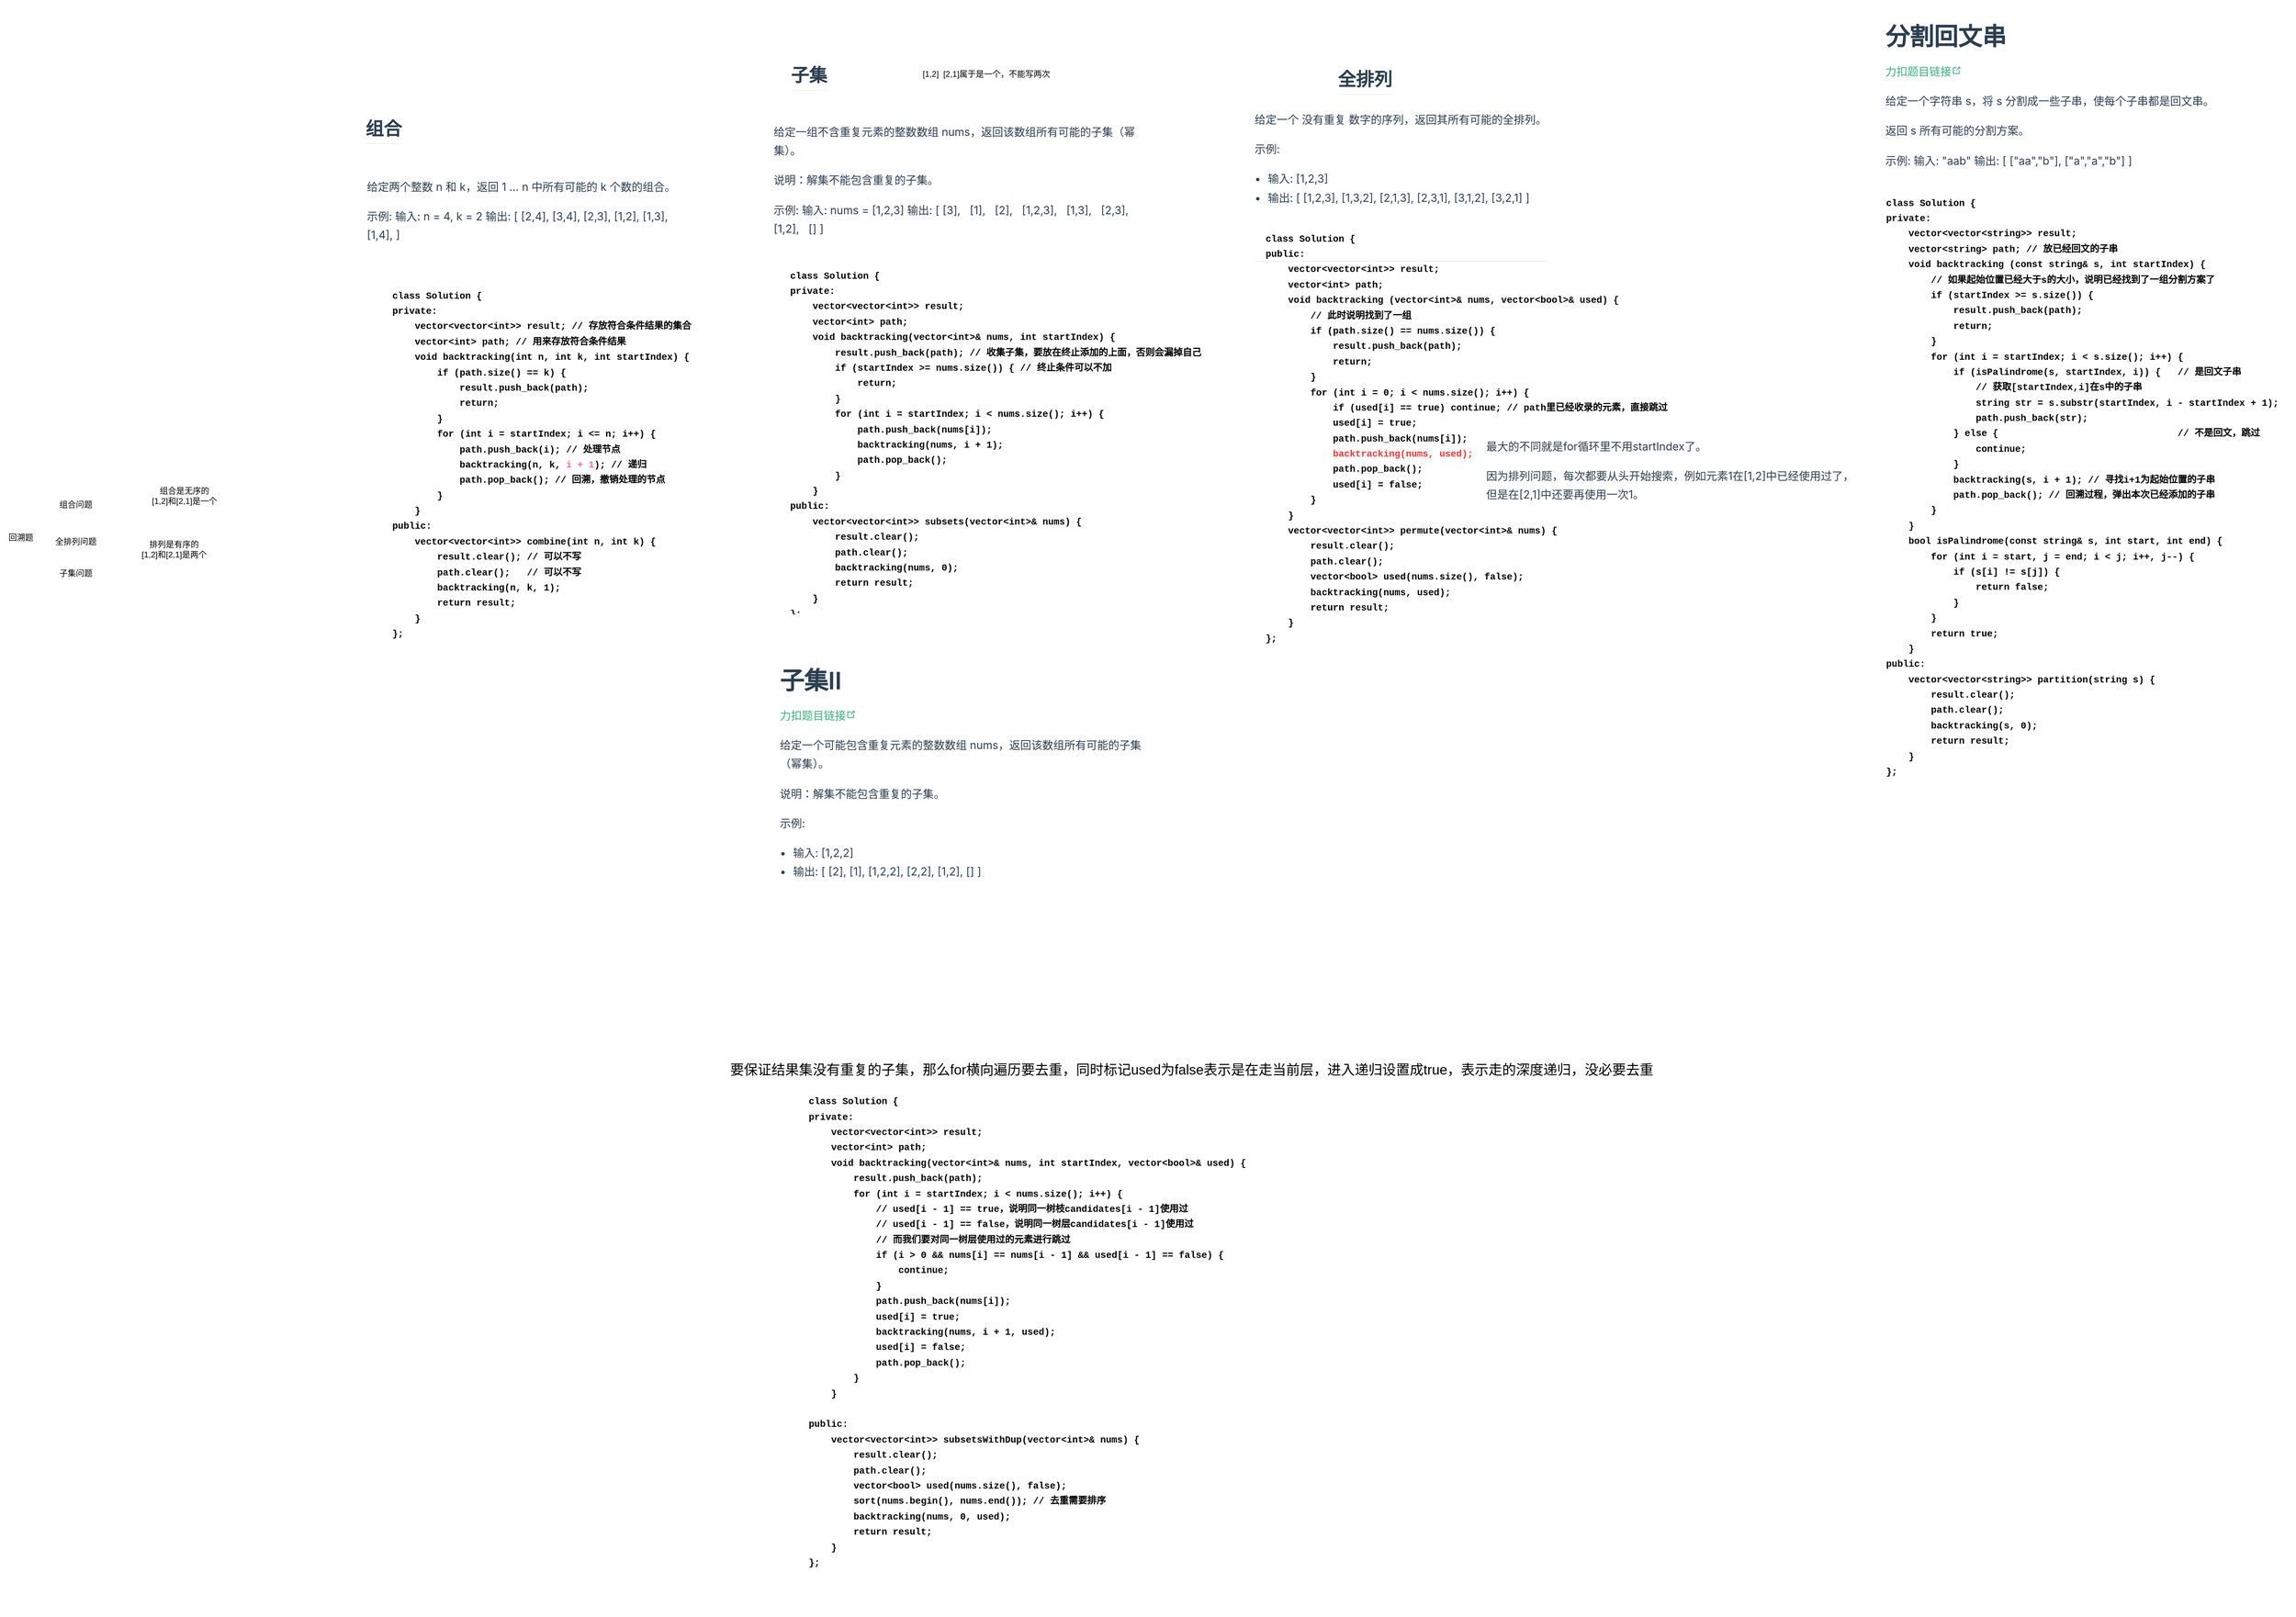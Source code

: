 <mxfile version="24.7.6">
  <diagram name="第 1 页" id="yuaTDYpVbEBFfRg4A3FN">
    <mxGraphModel dx="1245" dy="1459" grid="0" gridSize="10" guides="1" tooltips="1" connect="1" arrows="1" fold="1" page="0" pageScale="1" pageWidth="2339" pageHeight="3300" math="0" shadow="0">
      <root>
        <mxCell id="0" />
        <mxCell id="1" parent="0" />
        <mxCell id="CqxgGtcZtNKs-9hgngda-1" value="回溯题" style="text;html=1;align=center;verticalAlign=middle;resizable=0;points=[];autosize=1;strokeColor=none;fillColor=none;" vertex="1" parent="1">
          <mxGeometry x="131" y="271" width="60" height="30" as="geometry" />
        </mxCell>
        <mxCell id="CqxgGtcZtNKs-9hgngda-2" value="组合问题" style="text;html=1;align=center;verticalAlign=middle;resizable=0;points=[];autosize=1;strokeColor=none;fillColor=none;" vertex="1" parent="1">
          <mxGeometry x="206" y="223" width="70" height="30" as="geometry" />
        </mxCell>
        <mxCell id="CqxgGtcZtNKs-9hgngda-3" value="子集问题" style="text;html=1;align=center;verticalAlign=middle;resizable=0;points=[];autosize=1;strokeColor=none;fillColor=none;" vertex="1" parent="1">
          <mxGeometry x="206" y="323" width="70" height="30" as="geometry" />
        </mxCell>
        <mxCell id="CqxgGtcZtNKs-9hgngda-4" value="组合是无序的&lt;div&gt;[1,2]和[2,1]是一个&lt;br&gt;&lt;/div&gt;" style="text;html=1;align=center;verticalAlign=middle;resizable=0;points=[];autosize=1;strokeColor=none;fillColor=none;" vertex="1" parent="1">
          <mxGeometry x="342" y="204" width="113" height="41" as="geometry" />
        </mxCell>
        <mxCell id="CqxgGtcZtNKs-9hgngda-6" value="&lt;pre class=&quot;language-cpp&quot; style=&quot;background: transparent; font-family: Consolas, Monaco, &amp;quot;Andale Mono&amp;quot;, &amp;quot;Ubuntu Mono&amp;quot;, monospace; font-size: 16px; text-align: left; white-space: pre; word-spacing: 0px; word-break: normal; overflow-wrap: normal; line-height: 1.4; tab-size: 4; hyphens: none; padding: 1.25rem 1.5rem 1.25rem 4.5rem; margin: 0.85rem 0px; overflow: auto; border-radius: 6px; position: relative; z-index: 1; vertical-align: middle; font-style: normal; font-variant-ligatures: normal; font-variant-caps: normal; letter-spacing: normal; orphans: 2; text-indent: 0px; text-transform: none; widows: 2; -webkit-text-stroke-width: 0px; text-decoration-thickness: initial; text-decoration-style: initial; text-decoration-color: initial;&quot;&gt;&lt;code style=&quot;font-family: source-code-pro, Menlo, Monaco, Consolas, &amp;quot;Courier New&amp;quot;, monospace; padding: 0px; margin: 0px; font-size: 0.85em; background-color: transparent; border-radius: 0px;&quot;&gt;&lt;b style=&quot;&quot;&gt;&lt;span class=&quot;token keyword&quot; style=&quot;&quot;&gt;class&lt;/span&gt; &lt;span class=&quot;token class-name&quot; style=&quot;&quot;&gt;Solution&lt;/span&gt; &lt;span class=&quot;token punctuation&quot; style=&quot;&quot;&gt;{&lt;/span&gt;&lt;br&gt;&lt;span class=&quot;token keyword&quot; style=&quot;&quot;&gt;private&lt;/span&gt;&lt;span class=&quot;token operator&quot; style=&quot;&quot;&gt;:&lt;/span&gt;&lt;br&gt;    vector&lt;span class=&quot;token operator&quot; style=&quot;&quot;&gt;&amp;lt;&lt;/span&gt;vector&lt;span class=&quot;token operator&quot; style=&quot;&quot;&gt;&amp;lt;&lt;/span&gt;&lt;span class=&quot;token keyword&quot; style=&quot;&quot;&gt;int&lt;/span&gt;&lt;span class=&quot;token operator&quot; style=&quot;&quot;&gt;&amp;gt;&amp;gt;&lt;/span&gt; result&lt;span class=&quot;token punctuation&quot; style=&quot;&quot;&gt;;&lt;/span&gt; &lt;span class=&quot;token comment&quot; style=&quot;&quot;&gt;// 存放符合条件结果的集合&lt;/span&gt;&lt;br&gt;    vector&lt;span class=&quot;token operator&quot; style=&quot;&quot;&gt;&amp;lt;&lt;/span&gt;&lt;span class=&quot;token keyword&quot; style=&quot;&quot;&gt;int&lt;/span&gt;&lt;span class=&quot;token operator&quot; style=&quot;&quot;&gt;&amp;gt;&lt;/span&gt; path&lt;span class=&quot;token punctuation&quot; style=&quot;&quot;&gt;;&lt;/span&gt; &lt;span class=&quot;token comment&quot; style=&quot;&quot;&gt;// 用来存放符合条件结果&lt;/span&gt;&lt;br&gt;    &lt;span class=&quot;token keyword&quot; style=&quot;&quot;&gt;void&lt;/span&gt; &lt;span class=&quot;token function&quot; style=&quot;&quot;&gt;backtracking&lt;/span&gt;&lt;span class=&quot;token punctuation&quot; style=&quot;&quot;&gt;(&lt;/span&gt;&lt;span class=&quot;token keyword&quot; style=&quot;&quot;&gt;int&lt;/span&gt; n&lt;span class=&quot;token punctuation&quot; style=&quot;&quot;&gt;,&lt;/span&gt; &lt;span class=&quot;token keyword&quot; style=&quot;&quot;&gt;int&lt;/span&gt; k&lt;span class=&quot;token punctuation&quot; style=&quot;&quot;&gt;,&lt;/span&gt; &lt;span class=&quot;token keyword&quot; style=&quot;&quot;&gt;int&lt;/span&gt; startIndex&lt;span class=&quot;token punctuation&quot; style=&quot;&quot;&gt;)&lt;/span&gt; &lt;span class=&quot;token punctuation&quot; style=&quot;&quot;&gt;{&lt;/span&gt;&lt;br&gt;        &lt;span class=&quot;token keyword&quot; style=&quot;&quot;&gt;if&lt;/span&gt; &lt;span class=&quot;token punctuation&quot; style=&quot;&quot;&gt;(&lt;/span&gt;path&lt;span class=&quot;token punctuation&quot; style=&quot;&quot;&gt;.&lt;/span&gt;&lt;span class=&quot;token function&quot; style=&quot;&quot;&gt;size&lt;/span&gt;&lt;span class=&quot;token punctuation&quot; style=&quot;&quot;&gt;(&lt;/span&gt;&lt;span class=&quot;token punctuation&quot; style=&quot;&quot;&gt;)&lt;/span&gt; &lt;span class=&quot;token operator&quot; style=&quot;&quot;&gt;==&lt;/span&gt; k&lt;span class=&quot;token punctuation&quot; style=&quot;&quot;&gt;)&lt;/span&gt; &lt;span class=&quot;token punctuation&quot; style=&quot;&quot;&gt;{&lt;/span&gt;&lt;br&gt;            result&lt;span class=&quot;token punctuation&quot; style=&quot;&quot;&gt;.&lt;/span&gt;&lt;span class=&quot;token function&quot; style=&quot;&quot;&gt;push_back&lt;/span&gt;&lt;span class=&quot;token punctuation&quot; style=&quot;&quot;&gt;(&lt;/span&gt;path&lt;span class=&quot;token punctuation&quot; style=&quot;&quot;&gt;)&lt;/span&gt;&lt;span class=&quot;token punctuation&quot; style=&quot;&quot;&gt;;&lt;/span&gt;&lt;br&gt;            &lt;span class=&quot;token keyword&quot; style=&quot;&quot;&gt;return&lt;/span&gt;&lt;span class=&quot;token punctuation&quot; style=&quot;&quot;&gt;;&lt;/span&gt;&lt;br&gt;        &lt;span class=&quot;token punctuation&quot; style=&quot;&quot;&gt;}&lt;/span&gt;&lt;br&gt;        &lt;span class=&quot;token keyword&quot; style=&quot;&quot;&gt;for&lt;/span&gt; &lt;span class=&quot;token punctuation&quot; style=&quot;&quot;&gt;(&lt;/span&gt;&lt;span class=&quot;token keyword&quot; style=&quot;&quot;&gt;int&lt;/span&gt; i &lt;span class=&quot;token operator&quot; style=&quot;&quot;&gt;=&lt;/span&gt; startIndex&lt;span class=&quot;token punctuation&quot; style=&quot;&quot;&gt;;&lt;/span&gt; i &lt;span class=&quot;token operator&quot; style=&quot;&quot;&gt;&amp;lt;=&lt;/span&gt; n&lt;span class=&quot;token punctuation&quot; style=&quot;&quot;&gt;;&lt;/span&gt; i&lt;span class=&quot;token operator&quot; style=&quot;&quot;&gt;++&lt;/span&gt;&lt;span class=&quot;token punctuation&quot; style=&quot;&quot;&gt;)&lt;/span&gt; &lt;span class=&quot;token punctuation&quot; style=&quot;&quot;&gt;{&lt;/span&gt;&lt;br&gt;            path&lt;span class=&quot;token punctuation&quot; style=&quot;&quot;&gt;.&lt;/span&gt;&lt;span class=&quot;token function&quot; style=&quot;&quot;&gt;push_back&lt;/span&gt;&lt;span class=&quot;token punctuation&quot; style=&quot;&quot;&gt;(&lt;/span&gt;i&lt;span class=&quot;token punctuation&quot; style=&quot;&quot;&gt;)&lt;/span&gt;&lt;span class=&quot;token punctuation&quot; style=&quot;&quot;&gt;;&lt;/span&gt; &lt;span class=&quot;token comment&quot; style=&quot;&quot;&gt;// 处理节点&lt;/span&gt;&lt;br&gt;            &lt;span class=&quot;token function&quot; style=&quot;&quot;&gt;backtracking&lt;/span&gt;&lt;span class=&quot;token punctuation&quot; style=&quot;&quot;&gt;(&lt;/span&gt;n&lt;span class=&quot;token punctuation&quot; style=&quot;&quot;&gt;,&lt;/span&gt; k&lt;span class=&quot;token punctuation&quot; style=&quot;&quot;&gt;,&lt;/span&gt; &lt;font color=&quot;#ff66b3&quot;&gt;i &lt;span class=&quot;token operator&quot; style=&quot;&quot;&gt;+&lt;/span&gt; &lt;span class=&quot;token number&quot; style=&quot;&quot;&gt;1&lt;/span&gt;&lt;/font&gt;&lt;span class=&quot;token punctuation&quot; style=&quot;&quot;&gt;)&lt;/span&gt;&lt;span class=&quot;token punctuation&quot; style=&quot;&quot;&gt;;&lt;/span&gt; &lt;span class=&quot;token comment&quot; style=&quot;&quot;&gt;// 递归&lt;/span&gt;&lt;br&gt;            path&lt;span class=&quot;token punctuation&quot; style=&quot;&quot;&gt;.&lt;/span&gt;&lt;span class=&quot;token function&quot; style=&quot;&quot;&gt;pop_back&lt;/span&gt;&lt;span class=&quot;token punctuation&quot; style=&quot;&quot;&gt;(&lt;/span&gt;&lt;span class=&quot;token punctuation&quot; style=&quot;&quot;&gt;)&lt;/span&gt;&lt;span class=&quot;token punctuation&quot; style=&quot;&quot;&gt;;&lt;/span&gt; &lt;span class=&quot;token comment&quot; style=&quot;&quot;&gt;// 回溯，撤销处理的节点&lt;/span&gt;&lt;br&gt;        &lt;span class=&quot;token punctuation&quot; style=&quot;&quot;&gt;}&lt;/span&gt;&lt;br&gt;    &lt;span class=&quot;token punctuation&quot; style=&quot;&quot;&gt;}&lt;/span&gt;&lt;br&gt;&lt;span class=&quot;token keyword&quot; style=&quot;&quot;&gt;public&lt;/span&gt;&lt;span class=&quot;token operator&quot; style=&quot;&quot;&gt;:&lt;/span&gt;&lt;br&gt;    vector&lt;span class=&quot;token operator&quot; style=&quot;&quot;&gt;&amp;lt;&lt;/span&gt;vector&lt;span class=&quot;token operator&quot; style=&quot;&quot;&gt;&amp;lt;&lt;/span&gt;&lt;span class=&quot;token keyword&quot; style=&quot;&quot;&gt;int&lt;/span&gt;&lt;span class=&quot;token operator&quot; style=&quot;&quot;&gt;&amp;gt;&amp;gt;&lt;/span&gt; &lt;span class=&quot;token function&quot; style=&quot;&quot;&gt;combine&lt;/span&gt;&lt;span class=&quot;token punctuation&quot; style=&quot;&quot;&gt;(&lt;/span&gt;&lt;span class=&quot;token keyword&quot; style=&quot;&quot;&gt;int&lt;/span&gt; n&lt;span class=&quot;token punctuation&quot; style=&quot;&quot;&gt;,&lt;/span&gt; &lt;span class=&quot;token keyword&quot; style=&quot;&quot;&gt;int&lt;/span&gt; k&lt;span class=&quot;token punctuation&quot; style=&quot;&quot;&gt;)&lt;/span&gt; &lt;span class=&quot;token punctuation&quot; style=&quot;&quot;&gt;{&lt;/span&gt;&lt;br&gt;        result&lt;span class=&quot;token punctuation&quot; style=&quot;&quot;&gt;.&lt;/span&gt;&lt;span class=&quot;token function&quot; style=&quot;&quot;&gt;clear&lt;/span&gt;&lt;span class=&quot;token punctuation&quot; style=&quot;&quot;&gt;(&lt;/span&gt;&lt;span class=&quot;token punctuation&quot; style=&quot;&quot;&gt;)&lt;/span&gt;&lt;span class=&quot;token punctuation&quot; style=&quot;&quot;&gt;;&lt;/span&gt; &lt;span class=&quot;token comment&quot; style=&quot;&quot;&gt;// 可以不写&lt;/span&gt;&lt;br&gt;        path&lt;span class=&quot;token punctuation&quot; style=&quot;&quot;&gt;.&lt;/span&gt;&lt;span class=&quot;token function&quot; style=&quot;&quot;&gt;clear&lt;/span&gt;&lt;span class=&quot;token punctuation&quot; style=&quot;&quot;&gt;(&lt;/span&gt;&lt;span class=&quot;token punctuation&quot; style=&quot;&quot;&gt;)&lt;/span&gt;&lt;span class=&quot;token punctuation&quot; style=&quot;&quot;&gt;;&lt;/span&gt;   &lt;span class=&quot;token comment&quot; style=&quot;&quot;&gt;// 可以不写&lt;/span&gt;&lt;br&gt;        &lt;span class=&quot;token function&quot; style=&quot;&quot;&gt;backtracking&lt;/span&gt;&lt;span class=&quot;token punctuation&quot; style=&quot;&quot;&gt;(&lt;/span&gt;n&lt;span class=&quot;token punctuation&quot; style=&quot;&quot;&gt;,&lt;/span&gt; k&lt;span class=&quot;token punctuation&quot; style=&quot;&quot;&gt;,&lt;/span&gt; &lt;span class=&quot;token number&quot; style=&quot;&quot;&gt;1&lt;/span&gt;&lt;span class=&quot;token punctuation&quot; style=&quot;&quot;&gt;)&lt;/span&gt;&lt;span class=&quot;token punctuation&quot; style=&quot;&quot;&gt;;&lt;/span&gt;&lt;br&gt;        &lt;span class=&quot;token keyword&quot; style=&quot;&quot;&gt;return&lt;/span&gt; result&lt;span class=&quot;token punctuation&quot; style=&quot;&quot;&gt;;&lt;/span&gt;&lt;br&gt;    &lt;span class=&quot;token punctuation&quot; style=&quot;&quot;&gt;}&lt;/span&gt;&lt;br&gt;&lt;span class=&quot;token punctuation&quot; style=&quot;&quot;&gt;}&lt;/span&gt;&lt;span class=&quot;token punctuation&quot; style=&quot;&quot;&gt;;&lt;/span&gt;&lt;/b&gt;&lt;/code&gt;&lt;/pre&gt;" style="text;whiteSpace=wrap;html=1;" vertex="1" parent="1">
          <mxGeometry x="628" y="-119" width="560" height="610" as="geometry" />
        </mxCell>
        <mxCell id="CqxgGtcZtNKs-9hgngda-9" value="全排列问题" style="text;html=1;align=center;verticalAlign=middle;resizable=0;points=[];autosize=1;strokeColor=none;fillColor=none;" vertex="1" parent="1">
          <mxGeometry x="202" y="279" width="78" height="26" as="geometry" />
        </mxCell>
        <mxCell id="CqxgGtcZtNKs-9hgngda-11" value="排列是有序的&lt;div&gt;[1,2]和[2,1]是两个&lt;/div&gt;" style="text;html=1;align=center;verticalAlign=middle;resizable=0;points=[];autosize=1;strokeColor=none;fillColor=none;" vertex="1" parent="1">
          <mxGeometry x="327" y="282" width="113" height="41" as="geometry" />
        </mxCell>
        <mxCell id="CqxgGtcZtNKs-9hgngda-12" value="&lt;p style=&quot;line-height: 1.7; color: rgb(44, 62, 80); font-family: -apple-system, BlinkMacSystemFont, &amp;quot;Segoe UI&amp;quot;, Roboto, Oxygen, Ubuntu, Cantarell, &amp;quot;Fira Sans&amp;quot;, &amp;quot;Droid Sans&amp;quot;, &amp;quot;Helvetica Neue&amp;quot;, sans-serif; font-size: 16px; font-style: normal; font-variant-ligatures: normal; font-variant-caps: normal; font-weight: 400; letter-spacing: normal; orphans: 2; text-align: start; text-indent: 0px; text-transform: none; widows: 2; word-spacing: 0px; -webkit-text-stroke-width: 0px; white-space: normal; background-color: rgb(255, 255, 255); text-decoration-thickness: initial; text-decoration-style: initial; text-decoration-color: initial;&quot;&gt;给定两个整数 n 和 k，返回 1 ... n 中所有可能的 k 个数的组合。&lt;/p&gt;&lt;p style=&quot;line-height: 1.7; color: rgb(44, 62, 80); font-family: -apple-system, BlinkMacSystemFont, &amp;quot;Segoe UI&amp;quot;, Roboto, Oxygen, Ubuntu, Cantarell, &amp;quot;Fira Sans&amp;quot;, &amp;quot;Droid Sans&amp;quot;, &amp;quot;Helvetica Neue&amp;quot;, sans-serif; font-size: 16px; font-style: normal; font-variant-ligatures: normal; font-variant-caps: normal; font-weight: 400; letter-spacing: normal; orphans: 2; text-align: start; text-indent: 0px; text-transform: none; widows: 2; word-spacing: 0px; -webkit-text-stroke-width: 0px; white-space: normal; background-color: rgb(255, 255, 255); text-decoration-thickness: initial; text-decoration-style: initial; text-decoration-color: initial;&quot;&gt;示例: 输入: n = 4, k = 2 输出: [ [2,4], [3,4], [2,3], [1,2], [1,3], [1,4], ]&lt;/p&gt;" style="text;whiteSpace=wrap;html=1;" vertex="1" parent="1">
          <mxGeometry x="663.001" y="-261.004" width="477" height="124" as="geometry" />
        </mxCell>
        <mxCell id="CqxgGtcZtNKs-9hgngda-13" value="&lt;p style=&quot;line-height: 1.7; color: rgb(44, 62, 80); font-family: -apple-system, BlinkMacSystemFont, &amp;quot;Segoe UI&amp;quot;, Roboto, Oxygen, Ubuntu, Cantarell, &amp;quot;Fira Sans&amp;quot;, &amp;quot;Droid Sans&amp;quot;, &amp;quot;Helvetica Neue&amp;quot;, sans-serif; font-size: 16px; font-style: normal; font-variant-ligatures: normal; font-variant-caps: normal; font-weight: 400; letter-spacing: normal; orphans: 2; text-align: start; text-indent: 0px; text-transform: none; widows: 2; word-spacing: 0px; -webkit-text-stroke-width: 0px; white-space: normal; background-color: rgb(255, 255, 255); text-decoration-thickness: initial; text-decoration-style: initial; text-decoration-color: initial;&quot;&gt;给定一组不含重复元素的整数数组&amp;nbsp;nums，返回该数组所有可能的子集（幂集）。&lt;/p&gt;&lt;p style=&quot;line-height: 1.7; color: rgb(44, 62, 80); font-family: -apple-system, BlinkMacSystemFont, &amp;quot;Segoe UI&amp;quot;, Roboto, Oxygen, Ubuntu, Cantarell, &amp;quot;Fira Sans&amp;quot;, &amp;quot;Droid Sans&amp;quot;, &amp;quot;Helvetica Neue&amp;quot;, sans-serif; font-size: 16px; font-style: normal; font-variant-ligatures: normal; font-variant-caps: normal; font-weight: 400; letter-spacing: normal; orphans: 2; text-align: start; text-indent: 0px; text-transform: none; widows: 2; word-spacing: 0px; -webkit-text-stroke-width: 0px; white-space: normal; background-color: rgb(255, 255, 255); text-decoration-thickness: initial; text-decoration-style: initial; text-decoration-color: initial;&quot;&gt;说明：解集不能包含重复的子集。&lt;/p&gt;&lt;p style=&quot;line-height: 1.7; color: rgb(44, 62, 80); font-family: -apple-system, BlinkMacSystemFont, &amp;quot;Segoe UI&amp;quot;, Roboto, Oxygen, Ubuntu, Cantarell, &amp;quot;Fira Sans&amp;quot;, &amp;quot;Droid Sans&amp;quot;, &amp;quot;Helvetica Neue&amp;quot;, sans-serif; font-size: 16px; font-style: normal; font-variant-ligatures: normal; font-variant-caps: normal; font-weight: 400; letter-spacing: normal; orphans: 2; text-align: start; text-indent: 0px; text-transform: none; widows: 2; word-spacing: 0px; -webkit-text-stroke-width: 0px; white-space: normal; background-color: rgb(255, 255, 255); text-decoration-thickness: initial; text-decoration-style: initial; text-decoration-color: initial;&quot;&gt;示例: 输入: nums = [1,2,3] 输出: [ [3], &amp;nbsp; [1], &amp;nbsp; [2], &amp;nbsp; [1,2,3], &amp;nbsp; [1,3], &amp;nbsp; [2,3], &amp;nbsp; [1,2], &amp;nbsp; [] ]&lt;/p&gt;" style="text;whiteSpace=wrap;html=1;" vertex="1" parent="1">
          <mxGeometry x="1254.997" y="-341.004" width="550" height="222" as="geometry" />
        </mxCell>
        <mxCell id="CqxgGtcZtNKs-9hgngda-14" value="&lt;pre class=&quot;language-cpp&quot; style=&quot;background: transparent; font-family: Consolas, Monaco, &amp;quot;Andale Mono&amp;quot;, &amp;quot;Ubuntu Mono&amp;quot;, monospace; font-size: 16px; text-align: left; white-space: pre; word-spacing: 0px; word-break: normal; overflow-wrap: normal; line-height: 1.4; tab-size: 4; hyphens: none; padding: 1.25rem 1.5rem 1.25rem 4.5rem; margin: 0.85rem 0px; overflow: auto; border-radius: 6px; position: relative; z-index: 1; vertical-align: middle; font-style: normal; font-variant-ligatures: normal; font-variant-caps: normal; letter-spacing: normal; orphans: 2; text-indent: 0px; text-transform: none; widows: 2; -webkit-text-stroke-width: 0px; text-decoration-thickness: initial; text-decoration-style: initial; text-decoration-color: initial;&quot;&gt;&lt;code style=&quot;font-family: source-code-pro, Menlo, Monaco, Consolas, &amp;quot;Courier New&amp;quot;, monospace; padding: 0px; margin: 0px; font-size: 0.85em; background-color: transparent; border-radius: 0px;&quot;&gt;&lt;b&gt;&lt;span class=&quot;token keyword&quot; style=&quot;&quot;&gt;class&lt;/span&gt; &lt;span class=&quot;token class-name&quot; style=&quot;&quot;&gt;Solution&lt;/span&gt; &lt;span class=&quot;token punctuation&quot; style=&quot;&quot;&gt;{&lt;/span&gt;&lt;br&gt;&lt;span class=&quot;token keyword&quot; style=&quot;&quot;&gt;private&lt;/span&gt;&lt;span class=&quot;token operator&quot; style=&quot;&quot;&gt;:&lt;/span&gt;&lt;br&gt;    vector&lt;span class=&quot;token operator&quot; style=&quot;&quot;&gt;&amp;lt;&lt;/span&gt;vector&lt;span class=&quot;token operator&quot; style=&quot;&quot;&gt;&amp;lt;&lt;/span&gt;&lt;span class=&quot;token keyword&quot; style=&quot;&quot;&gt;int&lt;/span&gt;&lt;span class=&quot;token operator&quot; style=&quot;&quot;&gt;&amp;gt;&amp;gt;&lt;/span&gt; result&lt;span class=&quot;token punctuation&quot; style=&quot;&quot;&gt;;&lt;/span&gt;&lt;br&gt;    vector&lt;span class=&quot;token operator&quot; style=&quot;&quot;&gt;&amp;lt;&lt;/span&gt;&lt;span class=&quot;token keyword&quot; style=&quot;&quot;&gt;int&lt;/span&gt;&lt;span class=&quot;token operator&quot; style=&quot;&quot;&gt;&amp;gt;&lt;/span&gt; path&lt;span class=&quot;token punctuation&quot; style=&quot;&quot;&gt;;&lt;/span&gt;&lt;br&gt;    &lt;span class=&quot;token keyword&quot; style=&quot;&quot;&gt;void&lt;/span&gt; &lt;span class=&quot;token function&quot; style=&quot;&quot;&gt;backtracking&lt;/span&gt;&lt;span class=&quot;token punctuation&quot; style=&quot;&quot;&gt;(&lt;/span&gt;vector&lt;span class=&quot;token operator&quot; style=&quot;&quot;&gt;&amp;lt;&lt;/span&gt;&lt;span class=&quot;token keyword&quot; style=&quot;&quot;&gt;int&lt;/span&gt;&lt;span class=&quot;token operator&quot; style=&quot;&quot;&gt;&amp;gt;&lt;/span&gt;&lt;span class=&quot;token operator&quot; style=&quot;&quot;&gt;&amp;amp;&lt;/span&gt; nums&lt;span class=&quot;token punctuation&quot; style=&quot;&quot;&gt;,&lt;/span&gt; &lt;span class=&quot;token keyword&quot; style=&quot;&quot;&gt;int&lt;/span&gt; startIndex&lt;span class=&quot;token punctuation&quot; style=&quot;&quot;&gt;)&lt;/span&gt; &lt;span class=&quot;token punctuation&quot; style=&quot;&quot;&gt;{&lt;/span&gt;&lt;br&gt;        result&lt;span class=&quot;token punctuation&quot; style=&quot;&quot;&gt;.&lt;/span&gt;&lt;span class=&quot;token function&quot; style=&quot;&quot;&gt;push_back&lt;/span&gt;&lt;span class=&quot;token punctuation&quot; style=&quot;&quot;&gt;(&lt;/span&gt;path&lt;span class=&quot;token punctuation&quot; style=&quot;&quot;&gt;)&lt;/span&gt;&lt;span class=&quot;token punctuation&quot; style=&quot;&quot;&gt;;&lt;/span&gt; &lt;span class=&quot;token comment&quot; style=&quot;&quot;&gt;// 收集子集，要放在终止添加的上面，否则会漏掉自己&lt;/span&gt;&lt;br&gt;        &lt;span class=&quot;token keyword&quot; style=&quot;&quot;&gt;if&lt;/span&gt; &lt;span class=&quot;token punctuation&quot; style=&quot;&quot;&gt;(&lt;/span&gt;startIndex &lt;span class=&quot;token operator&quot; style=&quot;&quot;&gt;&amp;gt;=&lt;/span&gt; nums&lt;span class=&quot;token punctuation&quot; style=&quot;&quot;&gt;.&lt;/span&gt;&lt;span class=&quot;token function&quot; style=&quot;&quot;&gt;size&lt;/span&gt;&lt;span class=&quot;token punctuation&quot; style=&quot;&quot;&gt;(&lt;/span&gt;&lt;span class=&quot;token punctuation&quot; style=&quot;&quot;&gt;)&lt;/span&gt;&lt;span class=&quot;token punctuation&quot; style=&quot;&quot;&gt;)&lt;/span&gt; &lt;span class=&quot;token punctuation&quot; style=&quot;&quot;&gt;{&lt;/span&gt; &lt;span class=&quot;token comment&quot; style=&quot;&quot;&gt;// 终止条件可以不加&lt;/span&gt;&lt;br&gt;            &lt;span class=&quot;token keyword&quot; style=&quot;&quot;&gt;return&lt;/span&gt;&lt;span class=&quot;token punctuation&quot; style=&quot;&quot;&gt;;&lt;/span&gt;&lt;br&gt;        &lt;span class=&quot;token punctuation&quot; style=&quot;&quot;&gt;}&lt;/span&gt;&lt;br&gt;        &lt;span class=&quot;token keyword&quot; style=&quot;&quot;&gt;for&lt;/span&gt; &lt;span class=&quot;token punctuation&quot; style=&quot;&quot;&gt;(&lt;/span&gt;&lt;span class=&quot;token keyword&quot; style=&quot;&quot;&gt;int&lt;/span&gt; i &lt;span class=&quot;token operator&quot; style=&quot;&quot;&gt;=&lt;/span&gt; startIndex&lt;span class=&quot;token punctuation&quot; style=&quot;&quot;&gt;;&lt;/span&gt; i &lt;span class=&quot;token operator&quot; style=&quot;&quot;&gt;&amp;lt;&lt;/span&gt; nums&lt;span class=&quot;token punctuation&quot; style=&quot;&quot;&gt;.&lt;/span&gt;&lt;span class=&quot;token function&quot; style=&quot;&quot;&gt;size&lt;/span&gt;&lt;span class=&quot;token punctuation&quot; style=&quot;&quot;&gt;(&lt;/span&gt;&lt;span class=&quot;token punctuation&quot; style=&quot;&quot;&gt;)&lt;/span&gt;&lt;span class=&quot;token punctuation&quot; style=&quot;&quot;&gt;;&lt;/span&gt; i&lt;span class=&quot;token operator&quot; style=&quot;&quot;&gt;++&lt;/span&gt;&lt;span class=&quot;token punctuation&quot; style=&quot;&quot;&gt;)&lt;/span&gt; &lt;span class=&quot;token punctuation&quot; style=&quot;&quot;&gt;{&lt;/span&gt;&lt;br&gt;            path&lt;span class=&quot;token punctuation&quot; style=&quot;&quot;&gt;.&lt;/span&gt;&lt;span class=&quot;token function&quot; style=&quot;&quot;&gt;push_back&lt;/span&gt;&lt;span class=&quot;token punctuation&quot; style=&quot;&quot;&gt;(&lt;/span&gt;nums&lt;span class=&quot;token punctuation&quot; style=&quot;&quot;&gt;[&lt;/span&gt;i&lt;span class=&quot;token punctuation&quot; style=&quot;&quot;&gt;]&lt;/span&gt;&lt;span class=&quot;token punctuation&quot; style=&quot;&quot;&gt;)&lt;/span&gt;&lt;span class=&quot;token punctuation&quot; style=&quot;&quot;&gt;;&lt;/span&gt;&lt;br&gt;            &lt;span class=&quot;token function&quot; style=&quot;&quot;&gt;backtracking&lt;/span&gt;&lt;span class=&quot;token punctuation&quot; style=&quot;&quot;&gt;(&lt;/span&gt;nums&lt;span class=&quot;token punctuation&quot; style=&quot;&quot;&gt;,&lt;/span&gt; i &lt;span class=&quot;token operator&quot; style=&quot;&quot;&gt;+&lt;/span&gt; &lt;span class=&quot;token number&quot; style=&quot;&quot;&gt;1&lt;/span&gt;&lt;span class=&quot;token punctuation&quot; style=&quot;&quot;&gt;)&lt;/span&gt;&lt;span class=&quot;token punctuation&quot; style=&quot;&quot;&gt;;&lt;/span&gt;&lt;br&gt;            path&lt;span class=&quot;token punctuation&quot; style=&quot;&quot;&gt;.&lt;/span&gt;&lt;span class=&quot;token function&quot; style=&quot;&quot;&gt;pop_back&lt;/span&gt;&lt;span class=&quot;token punctuation&quot; style=&quot;&quot;&gt;(&lt;/span&gt;&lt;span class=&quot;token punctuation&quot; style=&quot;&quot;&gt;)&lt;/span&gt;&lt;span class=&quot;token punctuation&quot; style=&quot;&quot;&gt;;&lt;/span&gt;&lt;br&gt;        &lt;span class=&quot;token punctuation&quot; style=&quot;&quot;&gt;}&lt;/span&gt;&lt;br&gt;    &lt;span class=&quot;token punctuation&quot; style=&quot;&quot;&gt;}&lt;/span&gt;&lt;br&gt;&lt;span class=&quot;token keyword&quot; style=&quot;&quot;&gt;public&lt;/span&gt;&lt;span class=&quot;token operator&quot; style=&quot;&quot;&gt;:&lt;/span&gt;&lt;br&gt;    vector&lt;span class=&quot;token operator&quot; style=&quot;&quot;&gt;&amp;lt;&lt;/span&gt;vector&lt;span class=&quot;token operator&quot; style=&quot;&quot;&gt;&amp;lt;&lt;/span&gt;&lt;span class=&quot;token keyword&quot; style=&quot;&quot;&gt;int&lt;/span&gt;&lt;span class=&quot;token operator&quot; style=&quot;&quot;&gt;&amp;gt;&amp;gt;&lt;/span&gt; &lt;span class=&quot;token function&quot; style=&quot;&quot;&gt;subsets&lt;/span&gt;&lt;span class=&quot;token punctuation&quot; style=&quot;&quot;&gt;(&lt;/span&gt;vector&lt;span class=&quot;token operator&quot; style=&quot;&quot;&gt;&amp;lt;&lt;/span&gt;&lt;span class=&quot;token keyword&quot; style=&quot;&quot;&gt;int&lt;/span&gt;&lt;span class=&quot;token operator&quot; style=&quot;&quot;&gt;&amp;gt;&lt;/span&gt;&lt;span class=&quot;token operator&quot; style=&quot;&quot;&gt;&amp;amp;&lt;/span&gt; nums&lt;span class=&quot;token punctuation&quot; style=&quot;&quot;&gt;)&lt;/span&gt; &lt;span class=&quot;token punctuation&quot; style=&quot;&quot;&gt;{&lt;/span&gt;&lt;br&gt;        result&lt;span class=&quot;token punctuation&quot; style=&quot;&quot;&gt;.&lt;/span&gt;&lt;span class=&quot;token function&quot; style=&quot;&quot;&gt;clear&lt;/span&gt;&lt;span class=&quot;token punctuation&quot; style=&quot;&quot;&gt;(&lt;/span&gt;&lt;span class=&quot;token punctuation&quot; style=&quot;&quot;&gt;)&lt;/span&gt;&lt;span class=&quot;token punctuation&quot; style=&quot;&quot;&gt;;&lt;/span&gt;&lt;br&gt;        path&lt;span class=&quot;token punctuation&quot; style=&quot;&quot;&gt;.&lt;/span&gt;&lt;span class=&quot;token function&quot; style=&quot;&quot;&gt;clear&lt;/span&gt;&lt;span class=&quot;token punctuation&quot; style=&quot;&quot;&gt;(&lt;/span&gt;&lt;span class=&quot;token punctuation&quot; style=&quot;&quot;&gt;)&lt;/span&gt;&lt;span class=&quot;token punctuation&quot; style=&quot;&quot;&gt;;&lt;/span&gt;&lt;br&gt;        &lt;span class=&quot;token function&quot; style=&quot;&quot;&gt;backtracking&lt;/span&gt;&lt;span class=&quot;token punctuation&quot; style=&quot;&quot;&gt;(&lt;/span&gt;nums&lt;span class=&quot;token punctuation&quot; style=&quot;&quot;&gt;,&lt;/span&gt; &lt;span class=&quot;token number&quot; style=&quot;&quot;&gt;0&lt;/span&gt;&lt;span class=&quot;token punctuation&quot; style=&quot;&quot;&gt;)&lt;/span&gt;&lt;span class=&quot;token punctuation&quot; style=&quot;&quot;&gt;;&lt;/span&gt;&lt;br&gt;        &lt;span class=&quot;token keyword&quot; style=&quot;&quot;&gt;return&lt;/span&gt; result&lt;span class=&quot;token punctuation&quot; style=&quot;&quot;&gt;;&lt;/span&gt;&lt;br&gt;    &lt;span class=&quot;token punctuation&quot; style=&quot;&quot;&gt;}&lt;/span&gt;&lt;br&gt;&lt;span class=&quot;token punctuation&quot; style=&quot;&quot;&gt;}&lt;/span&gt;&lt;span class=&quot;token punctuation&quot; style=&quot;&quot;&gt;;&lt;/span&gt;&lt;/b&gt;&lt;/code&gt;&lt;/pre&gt;" style="text;whiteSpace=wrap;html=1;" vertex="1" parent="1">
          <mxGeometry x="1206.998" y="-148.004" width="550" height="614" as="geometry" />
        </mxCell>
        <UserObject label="&lt;p style=&quot;line-height: 1.7; color: rgb(44, 62, 80); font-family: -apple-system, BlinkMacSystemFont, &amp;quot;Segoe UI&amp;quot;, Roboto, Oxygen, Ubuntu, Cantarell, &amp;quot;Fira Sans&amp;quot;, &amp;quot;Droid Sans&amp;quot;, &amp;quot;Helvetica Neue&amp;quot;, sans-serif; font-size: 16px; font-style: normal; font-variant-ligatures: normal; font-variant-caps: normal; font-weight: 400; letter-spacing: normal; orphans: 2; text-align: start; text-indent: 0px; text-transform: none; widows: 2; word-spacing: 0px; -webkit-text-stroke-width: 0px; white-space: normal; background-color: rgb(255, 255, 255); text-decoration-thickness: initial; text-decoration-style: initial; text-decoration-color: initial;&quot;&gt;给定一个 没有重复 数字的序列，返回其所有可能的全排列。&lt;/p&gt;&lt;p style=&quot;line-height: 1.7; color: rgb(44, 62, 80); font-family: -apple-system, BlinkMacSystemFont, &amp;quot;Segoe UI&amp;quot;, Roboto, Oxygen, Ubuntu, Cantarell, &amp;quot;Fira Sans&amp;quot;, &amp;quot;Droid Sans&amp;quot;, &amp;quot;Helvetica Neue&amp;quot;, sans-serif; font-size: 16px; font-style: normal; font-variant-ligatures: normal; font-variant-caps: normal; font-weight: 400; letter-spacing: normal; orphans: 2; text-align: start; text-indent: 0px; text-transform: none; widows: 2; word-spacing: 0px; -webkit-text-stroke-width: 0px; white-space: normal; background-color: rgb(255, 255, 255); text-decoration-thickness: initial; text-decoration-style: initial; text-decoration-color: initial;&quot;&gt;示例:&lt;/p&gt;&lt;ul style=&quot;padding-left: 1.2em; line-height: 1.7; color: rgb(44, 62, 80); font-family: -apple-system, BlinkMacSystemFont, &amp;quot;Segoe UI&amp;quot;, Roboto, Oxygen, Ubuntu, Cantarell, &amp;quot;Fira Sans&amp;quot;, &amp;quot;Droid Sans&amp;quot;, &amp;quot;Helvetica Neue&amp;quot;, sans-serif; font-size: 16px; font-style: normal; font-variant-ligatures: normal; font-variant-caps: normal; font-weight: 400; letter-spacing: normal; orphans: 2; text-align: start; text-indent: 0px; text-transform: none; widows: 2; word-spacing: 0px; -webkit-text-stroke-width: 0px; white-space: normal; background-color: rgb(255, 255, 255); text-decoration-thickness: initial; text-decoration-style: initial; text-decoration-color: initial;&quot;&gt;&lt;li&gt;输入: [1,2,3]&lt;/li&gt;&lt;li&gt;输出: [ [1,2,3], [1,3,2], [2,1,3], [2,3,1], [3,1,2], [3,2,1] ]&lt;/li&gt;&lt;/ul&gt;&lt;h2 id=&quot;算法公开课&quot; style=&quot;font-weight: 600; line-height: 1.25; font-size: 1.65rem; padding-bottom: 0.3rem; border-bottom: 1px solid rgb(234, 236, 239); margin-top: -3.1rem; padding-top: 4.6rem; margin-bottom: 0px; color: rgb(44, 62, 80); font-family: -apple-system, BlinkMacSystemFont, &amp;quot;Segoe UI&amp;quot;, Roboto, Oxygen, Ubuntu, Cantarell, &amp;quot;Fira Sans&amp;quot;, &amp;quot;Droid Sans&amp;quot;, &amp;quot;Helvetica Neue&amp;quot;, sans-serif; font-style: normal; font-variant-ligatures: normal; font-variant-caps: normal; letter-spacing: normal; orphans: 2; text-align: start; text-indent: 0px; text-transform: none; widows: 2; word-spacing: 0px; -webkit-text-stroke-width: 0px; white-space: normal; background-color: rgb(255, 255, 255); text-decoration-thickness: initial; text-decoration-style: initial; text-decoration-color: initial;&quot;&gt;&lt;a href=&quot;https://www.programmercarl.com/0046.%E5%85%A8%E6%8E%92%E5%88%97.html#%E7%AE%97%E6%B3%95%E5%85%AC%E5%BC%80%E8%AF%BE&quot; class=&quot;header-anchor&quot; style=&quot;font-weight: 500; text-decoration: none; color: rgb(62, 175, 124); font-size: 0.85em; float: left; margin-left: -0.87em; padding-right: 0.23em; margin-top: 0.125em; opacity: 0;&quot;&gt;#&lt;/a&gt;&lt;br&gt;&lt;/h2&gt;" link="&lt;p style=&quot;line-height: 1.7; color: rgb(44, 62, 80); font-family: -apple-system, BlinkMacSystemFont, &amp;quot;Segoe UI&amp;quot;, Roboto, Oxygen, Ubuntu, Cantarell, &amp;quot;Fira Sans&amp;quot;, &amp;quot;Droid Sans&amp;quot;, &amp;quot;Helvetica Neue&amp;quot;, sans-serif; font-size: 16px; font-style: normal; font-variant-ligatures: normal; font-variant-caps: normal; font-weight: 400; letter-spacing: normal; orphans: 2; text-align: start; text-indent: 0px; text-transform: none; widows: 2; word-spacing: 0px; -webkit-text-stroke-width: 0px; white-space: normal; background-color: rgb(255, 255, 255); text-decoration-thickness: initial; text-decoration-style: initial; text-decoration-color: initial;&quot;&gt;给定一个 没有重复 数字的序列，返回其所有可能的全排列。&lt;/p&gt;&lt;p style=&quot;line-height: 1.7; color: rgb(44, 62, 80); font-family: -apple-system, BlinkMacSystemFont, &amp;quot;Segoe UI&amp;quot;, Roboto, Oxygen, Ubuntu, Cantarell, &amp;quot;Fira Sans&amp;quot;, &amp;quot;Droid Sans&amp;quot;, &amp;quot;Helvetica Neue&amp;quot;, sans-serif; font-size: 16px; font-style: normal; font-variant-ligatures: normal; font-variant-caps: normal; font-weight: 400; letter-spacing: normal; orphans: 2; text-align: start; text-indent: 0px; text-transform: none; widows: 2; word-spacing: 0px; -webkit-text-stroke-width: 0px; white-space: normal; background-color: rgb(255, 255, 255); text-decoration-thickness: initial; text-decoration-style: initial; text-decoration-color: initial;&quot;&gt;示例:&lt;/p&gt;&lt;ul style=&quot;padding-left: 1.2em; line-height: 1.7; color: rgb(44, 62, 80); font-family: -apple-system, BlinkMacSystemFont, &amp;quot;Segoe UI&amp;quot;, Roboto, Oxygen, Ubuntu, Cantarell, &amp;quot;Fira Sans&amp;quot;, &amp;quot;Droid Sans&amp;quot;, &amp;quot;Helvetica Neue&amp;quot;, sans-serif; font-size: 16px; font-style: normal; font-variant-ligatures: normal; font-variant-caps: normal; font-weight: 400; letter-spacing: normal; orphans: 2; text-align: start; text-indent: 0px; text-transform: none; widows: 2; word-spacing: 0px; -webkit-text-stroke-width: 0px; white-space: normal; background-color: rgb(255, 255, 255); text-decoration-thickness: initial; text-decoration-style: initial; text-decoration-color: initial;&quot;&gt;&lt;li&gt;输入: [1,2,3]&lt;/li&gt;&lt;li&gt;输出: [ [1,2,3], [1,3,2], [2,1,3], [2,3,1], [3,1,2], [3,2,1] ]&lt;/li&gt;&lt;/ul&gt;&lt;h2 id=&quot;算法公开课&quot; style=&quot;font-weight: 600; line-height: 1.25; font-size: 1.65rem; padding-bottom: 0.3rem; border-bottom: 1px solid rgb(234, 236, 239); margin-top: -3.1rem; padding-top: 4.6rem; margin-bottom: 0px; color: rgb(44, 62, 80); font-family: -apple-system, BlinkMacSystemFont, &amp;quot;Segoe UI&amp;quot;, Roboto, Oxygen, Ubuntu, Cantarell, &amp;quot;Fira Sans&amp;quot;, &amp;quot;Droid Sans&amp;quot;, &amp;quot;Helvetica Neue&amp;quot;, sans-serif; font-style: normal; font-variant-ligatures: normal; font-variant-caps: normal; letter-spacing: normal; orphans: 2; text-align: start; text-indent: 0px; text-transform: none; widows: 2; word-spacing: 0px; -webkit-text-stroke-width: 0px; white-space: normal; background-color: rgb(255, 255, 255); text-decoration-thickness: initial; text-decoration-style: initial; text-decoration-color: initial;&quot;&gt;&lt;a href=&quot;https://www.programmercarl.com/0046.%E5%85%A8%E6%8E%92%E5%88%97.html#%E7%AE%97%E6%B3%95%E5%85%AC%E5%BC%80%E8%AF%BE&quot; class=&quot;header-anchor&quot; style=&quot;font-weight: 500; text-decoration: none; color: rgb(62, 175, 124); font-size: 0.85em; float: left; margin-left: -0.87em; padding-right: 0.23em; margin-top: 0.125em; opacity: 0;&quot;&gt;#&lt;/a&gt;算法公开课&lt;/h2&gt;" id="CqxgGtcZtNKs-9hgngda-15">
          <mxCell style="text;whiteSpace=wrap;html=1;" vertex="1" parent="1">
            <mxGeometry x="1955.005" y="-358.504" width="453" height="257" as="geometry" />
          </mxCell>
        </UserObject>
        <mxCell id="CqxgGtcZtNKs-9hgngda-16" value="&lt;h2 id=&quot;算法公开课&quot; style=&quot;forced-color-adjust: none; font-style: normal; font-variant-ligatures: normal; font-variant-caps: normal; letter-spacing: normal; orphans: 2; text-indent: 0px; text-transform: none; widows: 2; word-spacing: 0px; -webkit-text-stroke-width: 0px; white-space: normal; text-decoration-thickness: initial; text-decoration-style: initial; text-decoration-color: initial; font-weight: 600; line-height: 1.25; font-size: 1.65rem; padding-bottom: 0.3rem; border-bottom: 1px solid rgb(234, 236, 239); margin-top: -3.1rem; padding-top: 4.6rem; margin-bottom: 0px; color: rgb(44, 62, 80); font-family: -apple-system, BlinkMacSystemFont, &amp;quot;Segoe UI&amp;quot;, Roboto, Oxygen, Ubuntu, Cantarell, &amp;quot;Fira Sans&amp;quot;, &amp;quot;Droid Sans&amp;quot;, &amp;quot;Helvetica Neue&amp;quot;, sans-serif; text-align: start; background-color: rgb(255, 255, 255);&quot;&gt;全排列&lt;/h2&gt;" style="text;whiteSpace=wrap;html=1;" vertex="1" parent="1">
          <mxGeometry x="2076.159" y="-428.749" width="160" height="85" as="geometry" />
        </mxCell>
        <mxCell id="CqxgGtcZtNKs-9hgngda-17" value="&lt;h2 id=&quot;算法公开课&quot; style=&quot;forced-color-adjust: none; font-style: normal; font-variant-ligatures: normal; font-variant-caps: normal; letter-spacing: normal; orphans: 2; text-indent: 0px; text-transform: none; widows: 2; word-spacing: 0px; -webkit-text-stroke-width: 0px; white-space: normal; text-decoration-thickness: initial; text-decoration-style: initial; text-decoration-color: initial; font-weight: 600; line-height: 1.25; font-size: 1.65rem; padding-bottom: 0.3rem; border-bottom: 1px solid rgb(234, 236, 239); margin-top: -3.1rem; padding-top: 4.6rem; margin-bottom: 0px; color: rgb(44, 62, 80); font-family: -apple-system, BlinkMacSystemFont, &amp;quot;Segoe UI&amp;quot;, Roboto, Oxygen, Ubuntu, Cantarell, &amp;quot;Fira Sans&amp;quot;, &amp;quot;Droid Sans&amp;quot;, &amp;quot;Helvetica Neue&amp;quot;, sans-serif; text-align: start; background-color: rgb(255, 255, 255);&quot;&gt;子集&lt;/h2&gt;" style="text;whiteSpace=wrap;html=1;" vertex="1" parent="1">
          <mxGeometry x="1279.999" y="-434.999" width="160" height="85" as="geometry" />
        </mxCell>
        <mxCell id="CqxgGtcZtNKs-9hgngda-18" value="&lt;h2 id=&quot;算法公开课&quot; style=&quot;forced-color-adjust: none; font-style: normal; font-variant-ligatures: normal; font-variant-caps: normal; letter-spacing: normal; orphans: 2; text-indent: 0px; text-transform: none; widows: 2; word-spacing: 0px; -webkit-text-stroke-width: 0px; white-space: normal; text-decoration-thickness: initial; text-decoration-style: initial; text-decoration-color: initial; font-weight: 600; line-height: 1.25; font-size: 1.65rem; padding-bottom: 0.3rem; border-bottom: 1px solid rgb(234, 236, 239); margin-top: -3.1rem; padding-top: 4.6rem; margin-bottom: 0px; color: rgb(44, 62, 80); font-family: -apple-system, BlinkMacSystemFont, &amp;quot;Segoe UI&amp;quot;, Roboto, Oxygen, Ubuntu, Cantarell, &amp;quot;Fira Sans&amp;quot;, &amp;quot;Droid Sans&amp;quot;, &amp;quot;Helvetica Neue&amp;quot;, sans-serif; text-align: start; background-color: rgb(255, 255, 255);&quot;&gt;组合&lt;/h2&gt;" style="text;whiteSpace=wrap;html=1;" vertex="1" parent="1">
          <mxGeometry x="660.999" y="-356.999" width="160" height="85" as="geometry" />
        </mxCell>
        <mxCell id="CqxgGtcZtNKs-9hgngda-19" value="&lt;pre class=&quot;language-cpp&quot; style=&quot;background: transparent; font-family: Consolas, Monaco, &amp;quot;Andale Mono&amp;quot;, &amp;quot;Ubuntu Mono&amp;quot;, monospace; font-size: 16px; text-align: left; white-space: pre; word-spacing: 0px; word-break: normal; overflow-wrap: normal; line-height: 1.4; tab-size: 4; hyphens: none; padding: 1.25rem 1.5rem 1.25rem 4.5rem; margin: 0.85rem 0px; overflow: auto; border-radius: 6px; position: relative; z-index: 1; vertical-align: middle; font-style: normal; font-variant-ligatures: normal; font-variant-caps: normal; letter-spacing: normal; orphans: 2; text-indent: 0px; text-transform: none; widows: 2; -webkit-text-stroke-width: 0px; text-decoration-thickness: initial; text-decoration-style: initial; text-decoration-color: initial;&quot;&gt;&lt;code style=&quot;font-family: source-code-pro, Menlo, Monaco, Consolas, &amp;quot;Courier New&amp;quot;, monospace; padding: 0px; margin: 0px; font-size: 0.85em; background-color: transparent; border-radius: 0px;&quot;&gt;&lt;b style=&quot;&quot;&gt;&lt;span class=&quot;token keyword&quot; style=&quot;&quot;&gt;class&lt;/span&gt; &lt;span class=&quot;token class-name&quot; style=&quot;&quot;&gt;Solution&lt;/span&gt; &lt;span class=&quot;token punctuation&quot; style=&quot;&quot;&gt;{&lt;/span&gt;&lt;br&gt;&lt;span class=&quot;token keyword&quot; style=&quot;&quot;&gt;public&lt;/span&gt;&lt;span class=&quot;token operator&quot; style=&quot;&quot;&gt;:&lt;/span&gt;&lt;br&gt;    vector&lt;span class=&quot;token operator&quot; style=&quot;&quot;&gt;&amp;lt;&lt;/span&gt;vector&lt;span class=&quot;token operator&quot; style=&quot;&quot;&gt;&amp;lt;&lt;/span&gt;&lt;span class=&quot;token keyword&quot; style=&quot;&quot;&gt;int&lt;/span&gt;&lt;span class=&quot;token operator&quot; style=&quot;&quot;&gt;&amp;gt;&amp;gt;&lt;/span&gt; result&lt;span class=&quot;token punctuation&quot; style=&quot;&quot;&gt;;&lt;/span&gt;&lt;br&gt;    vector&lt;span class=&quot;token operator&quot; style=&quot;&quot;&gt;&amp;lt;&lt;/span&gt;&lt;span class=&quot;token keyword&quot; style=&quot;&quot;&gt;int&lt;/span&gt;&lt;span class=&quot;token operator&quot; style=&quot;&quot;&gt;&amp;gt;&lt;/span&gt; path&lt;span class=&quot;token punctuation&quot; style=&quot;&quot;&gt;;&lt;/span&gt;&lt;br&gt;    &lt;span class=&quot;token keyword&quot; style=&quot;&quot;&gt;void&lt;/span&gt; &lt;span class=&quot;token function&quot; style=&quot;&quot;&gt;backtracking&lt;/span&gt; &lt;span class=&quot;token punctuation&quot; style=&quot;&quot;&gt;(&lt;/span&gt;vector&lt;span class=&quot;token operator&quot; style=&quot;&quot;&gt;&amp;lt;&lt;/span&gt;&lt;span class=&quot;token keyword&quot; style=&quot;&quot;&gt;int&lt;/span&gt;&lt;span class=&quot;token operator&quot; style=&quot;&quot;&gt;&amp;gt;&lt;/span&gt;&lt;span class=&quot;token operator&quot; style=&quot;&quot;&gt;&amp;amp;&lt;/span&gt; nums&lt;span class=&quot;token punctuation&quot; style=&quot;&quot;&gt;,&lt;/span&gt; vector&lt;span class=&quot;token operator&quot; style=&quot;&quot;&gt;&amp;lt;&lt;/span&gt;&lt;span class=&quot;token keyword&quot; style=&quot;&quot;&gt;bool&lt;/span&gt;&lt;span class=&quot;token operator&quot; style=&quot;&quot;&gt;&amp;gt;&lt;/span&gt;&lt;span class=&quot;token operator&quot; style=&quot;&quot;&gt;&amp;amp;&lt;/span&gt; used&lt;span class=&quot;token punctuation&quot; style=&quot;&quot;&gt;)&lt;/span&gt; &lt;span class=&quot;token punctuation&quot; style=&quot;&quot;&gt;{&lt;/span&gt;&lt;br&gt;        &lt;span class=&quot;token comment&quot; style=&quot;&quot;&gt;// 此时说明找到了一组&lt;/span&gt;&lt;br&gt;        &lt;span class=&quot;token keyword&quot; style=&quot;&quot;&gt;if&lt;/span&gt; &lt;span class=&quot;token punctuation&quot; style=&quot;&quot;&gt;(&lt;/span&gt;path&lt;span class=&quot;token punctuation&quot; style=&quot;&quot;&gt;.&lt;/span&gt;&lt;span class=&quot;token function&quot; style=&quot;&quot;&gt;size&lt;/span&gt;&lt;span class=&quot;token punctuation&quot; style=&quot;&quot;&gt;(&lt;/span&gt;&lt;span class=&quot;token punctuation&quot; style=&quot;&quot;&gt;)&lt;/span&gt; &lt;span class=&quot;token operator&quot; style=&quot;&quot;&gt;==&lt;/span&gt; nums&lt;span class=&quot;token punctuation&quot; style=&quot;&quot;&gt;.&lt;/span&gt;&lt;span class=&quot;token function&quot; style=&quot;&quot;&gt;size&lt;/span&gt;&lt;span class=&quot;token punctuation&quot; style=&quot;&quot;&gt;(&lt;/span&gt;&lt;span class=&quot;token punctuation&quot; style=&quot;&quot;&gt;)&lt;/span&gt;&lt;span class=&quot;token punctuation&quot; style=&quot;&quot;&gt;)&lt;/span&gt; &lt;span class=&quot;token punctuation&quot; style=&quot;&quot;&gt;{&lt;/span&gt;&lt;br&gt;            result&lt;span class=&quot;token punctuation&quot; style=&quot;&quot;&gt;.&lt;/span&gt;&lt;span class=&quot;token function&quot; style=&quot;&quot;&gt;push_back&lt;/span&gt;&lt;span class=&quot;token punctuation&quot; style=&quot;&quot;&gt;(&lt;/span&gt;path&lt;span class=&quot;token punctuation&quot; style=&quot;&quot;&gt;)&lt;/span&gt;&lt;span class=&quot;token punctuation&quot; style=&quot;&quot;&gt;;&lt;/span&gt;&lt;br&gt;            &lt;span class=&quot;token keyword&quot; style=&quot;&quot;&gt;return&lt;/span&gt;&lt;span class=&quot;token punctuation&quot; style=&quot;&quot;&gt;;&lt;/span&gt;&lt;br&gt;        &lt;span class=&quot;token punctuation&quot; style=&quot;&quot;&gt;}&lt;/span&gt;&lt;br&gt;        &lt;span class=&quot;token keyword&quot; style=&quot;&quot;&gt;for&lt;/span&gt; &lt;span class=&quot;token punctuation&quot; style=&quot;&quot;&gt;(&lt;/span&gt;&lt;span class=&quot;token keyword&quot; style=&quot;&quot;&gt;int&lt;/span&gt; i &lt;span class=&quot;token operator&quot; style=&quot;&quot;&gt;=&lt;/span&gt; &lt;span class=&quot;token number&quot; style=&quot;&quot;&gt;0&lt;/span&gt;&lt;span class=&quot;token punctuation&quot; style=&quot;&quot;&gt;;&lt;/span&gt; i &lt;span class=&quot;token operator&quot; style=&quot;&quot;&gt;&amp;lt;&lt;/span&gt; nums&lt;span class=&quot;token punctuation&quot; style=&quot;&quot;&gt;.&lt;/span&gt;&lt;span class=&quot;token function&quot; style=&quot;&quot;&gt;size&lt;/span&gt;&lt;span class=&quot;token punctuation&quot; style=&quot;&quot;&gt;(&lt;/span&gt;&lt;span class=&quot;token punctuation&quot; style=&quot;&quot;&gt;)&lt;/span&gt;&lt;span class=&quot;token punctuation&quot; style=&quot;&quot;&gt;;&lt;/span&gt; i&lt;span class=&quot;token operator&quot; style=&quot;&quot;&gt;++&lt;/span&gt;&lt;span class=&quot;token punctuation&quot; style=&quot;&quot;&gt;)&lt;/span&gt; &lt;span class=&quot;token punctuation&quot; style=&quot;&quot;&gt;{&lt;/span&gt;&lt;br&gt;            &lt;span class=&quot;token keyword&quot; style=&quot;&quot;&gt;if&lt;/span&gt; &lt;span class=&quot;token punctuation&quot; style=&quot;&quot;&gt;(&lt;/span&gt;used&lt;span class=&quot;token punctuation&quot; style=&quot;&quot;&gt;[&lt;/span&gt;i&lt;span class=&quot;token punctuation&quot; style=&quot;&quot;&gt;]&lt;/span&gt; &lt;span class=&quot;token operator&quot; style=&quot;&quot;&gt;==&lt;/span&gt; &lt;span class=&quot;token boolean&quot; style=&quot;&quot;&gt;true&lt;/span&gt;&lt;span class=&quot;token punctuation&quot; style=&quot;&quot;&gt;)&lt;/span&gt; &lt;span class=&quot;token keyword&quot; style=&quot;&quot;&gt;continue&lt;/span&gt;&lt;span class=&quot;token punctuation&quot; style=&quot;&quot;&gt;;&lt;/span&gt; &lt;span class=&quot;token comment&quot; style=&quot;&quot;&gt;// path里已经收录的元素，直接跳过&lt;/span&gt;&lt;br&gt;            used&lt;span class=&quot;token punctuation&quot; style=&quot;&quot;&gt;[&lt;/span&gt;i&lt;span class=&quot;token punctuation&quot; style=&quot;&quot;&gt;]&lt;/span&gt; &lt;span class=&quot;token operator&quot; style=&quot;&quot;&gt;=&lt;/span&gt; &lt;span class=&quot;token boolean&quot; style=&quot;&quot;&gt;true&lt;/span&gt;&lt;span class=&quot;token punctuation&quot; style=&quot;&quot;&gt;;&lt;/span&gt;&lt;br&gt;            path&lt;span class=&quot;token punctuation&quot; style=&quot;&quot;&gt;.&lt;/span&gt;&lt;span class=&quot;token function&quot; style=&quot;&quot;&gt;push_back&lt;/span&gt;&lt;span class=&quot;token punctuation&quot; style=&quot;&quot;&gt;(&lt;/span&gt;nums&lt;span class=&quot;token punctuation&quot; style=&quot;&quot;&gt;[&lt;/span&gt;i&lt;span class=&quot;token punctuation&quot; style=&quot;&quot;&gt;]&lt;/span&gt;&lt;span class=&quot;token punctuation&quot; style=&quot;&quot;&gt;)&lt;/span&gt;&lt;span class=&quot;token punctuation&quot; style=&quot;&quot;&gt;;&lt;/span&gt;&lt;br&gt;            &lt;font color=&quot;#ff3333&quot;&gt;&lt;span class=&quot;token function&quot; style=&quot;&quot;&gt;backtracking&lt;/span&gt;&lt;span class=&quot;token punctuation&quot; style=&quot;&quot;&gt;(&lt;/span&gt;nums&lt;span class=&quot;token punctuation&quot; style=&quot;&quot;&gt;,&lt;/span&gt; used&lt;span class=&quot;token punctuation&quot; style=&quot;&quot;&gt;)&lt;/span&gt;&lt;span class=&quot;token punctuation&quot; style=&quot;&quot;&gt;;&lt;/span&gt;&lt;/font&gt;&lt;br&gt;            path&lt;span class=&quot;token punctuation&quot; style=&quot;&quot;&gt;.&lt;/span&gt;&lt;span class=&quot;token function&quot; style=&quot;&quot;&gt;pop_back&lt;/span&gt;&lt;span class=&quot;token punctuation&quot; style=&quot;&quot;&gt;(&lt;/span&gt;&lt;span class=&quot;token punctuation&quot; style=&quot;&quot;&gt;)&lt;/span&gt;&lt;span class=&quot;token punctuation&quot; style=&quot;&quot;&gt;;&lt;/span&gt;&lt;br&gt;            used&lt;span class=&quot;token punctuation&quot; style=&quot;&quot;&gt;[&lt;/span&gt;i&lt;span class=&quot;token punctuation&quot; style=&quot;&quot;&gt;]&lt;/span&gt; &lt;span class=&quot;token operator&quot; style=&quot;&quot;&gt;=&lt;/span&gt; &lt;span class=&quot;token boolean&quot; style=&quot;&quot;&gt;false&lt;/span&gt;&lt;span class=&quot;token punctuation&quot; style=&quot;&quot;&gt;;&lt;/span&gt;&lt;br&gt;        &lt;span class=&quot;token punctuation&quot; style=&quot;&quot;&gt;}&lt;/span&gt;&lt;br&gt;    &lt;span class=&quot;token punctuation&quot; style=&quot;&quot;&gt;}&lt;/span&gt;&lt;br&gt;    vector&lt;span class=&quot;token operator&quot; style=&quot;&quot;&gt;&amp;lt;&lt;/span&gt;vector&lt;span class=&quot;token operator&quot; style=&quot;&quot;&gt;&amp;lt;&lt;/span&gt;&lt;span class=&quot;token keyword&quot; style=&quot;&quot;&gt;int&lt;/span&gt;&lt;span class=&quot;token operator&quot; style=&quot;&quot;&gt;&amp;gt;&amp;gt;&lt;/span&gt; &lt;span class=&quot;token function&quot; style=&quot;&quot;&gt;permute&lt;/span&gt;&lt;span class=&quot;token punctuation&quot; style=&quot;&quot;&gt;(&lt;/span&gt;vector&lt;span class=&quot;token operator&quot; style=&quot;&quot;&gt;&amp;lt;&lt;/span&gt;&lt;span class=&quot;token keyword&quot; style=&quot;&quot;&gt;int&lt;/span&gt;&lt;span class=&quot;token operator&quot; style=&quot;&quot;&gt;&amp;gt;&lt;/span&gt;&lt;span class=&quot;token operator&quot; style=&quot;&quot;&gt;&amp;amp;&lt;/span&gt; nums&lt;span class=&quot;token punctuation&quot; style=&quot;&quot;&gt;)&lt;/span&gt; &lt;span class=&quot;token punctuation&quot; style=&quot;&quot;&gt;{&lt;/span&gt;&lt;br&gt;        result&lt;span class=&quot;token punctuation&quot; style=&quot;&quot;&gt;.&lt;/span&gt;&lt;span class=&quot;token function&quot; style=&quot;&quot;&gt;clear&lt;/span&gt;&lt;span class=&quot;token punctuation&quot; style=&quot;&quot;&gt;(&lt;/span&gt;&lt;span class=&quot;token punctuation&quot; style=&quot;&quot;&gt;)&lt;/span&gt;&lt;span class=&quot;token punctuation&quot; style=&quot;&quot;&gt;;&lt;/span&gt;&lt;br&gt;        path&lt;span class=&quot;token punctuation&quot; style=&quot;&quot;&gt;.&lt;/span&gt;&lt;span class=&quot;token function&quot; style=&quot;&quot;&gt;clear&lt;/span&gt;&lt;span class=&quot;token punctuation&quot; style=&quot;&quot;&gt;(&lt;/span&gt;&lt;span class=&quot;token punctuation&quot; style=&quot;&quot;&gt;)&lt;/span&gt;&lt;span class=&quot;token punctuation&quot; style=&quot;&quot;&gt;;&lt;/span&gt;&lt;br&gt;        vector&lt;span class=&quot;token operator&quot; style=&quot;&quot;&gt;&amp;lt;&lt;/span&gt;&lt;span class=&quot;token keyword&quot; style=&quot;&quot;&gt;bool&lt;/span&gt;&lt;span class=&quot;token operator&quot; style=&quot;&quot;&gt;&amp;gt;&lt;/span&gt; &lt;span class=&quot;token function&quot; style=&quot;&quot;&gt;used&lt;/span&gt;&lt;span class=&quot;token punctuation&quot; style=&quot;&quot;&gt;(&lt;/span&gt;nums&lt;span class=&quot;token punctuation&quot; style=&quot;&quot;&gt;.&lt;/span&gt;&lt;span class=&quot;token function&quot; style=&quot;&quot;&gt;size&lt;/span&gt;&lt;span class=&quot;token punctuation&quot; style=&quot;&quot;&gt;(&lt;/span&gt;&lt;span class=&quot;token punctuation&quot; style=&quot;&quot;&gt;)&lt;/span&gt;&lt;span class=&quot;token punctuation&quot; style=&quot;&quot;&gt;,&lt;/span&gt; &lt;span class=&quot;token boolean&quot; style=&quot;&quot;&gt;false&lt;/span&gt;&lt;span class=&quot;token punctuation&quot; style=&quot;&quot;&gt;)&lt;/span&gt;&lt;span class=&quot;token punctuation&quot; style=&quot;&quot;&gt;;&lt;/span&gt;&lt;br&gt;        &lt;span class=&quot;token function&quot; style=&quot;&quot;&gt;backtracking&lt;/span&gt;&lt;span class=&quot;token punctuation&quot; style=&quot;&quot;&gt;(&lt;/span&gt;nums&lt;span class=&quot;token punctuation&quot; style=&quot;&quot;&gt;,&lt;/span&gt; used&lt;span class=&quot;token punctuation&quot; style=&quot;&quot;&gt;)&lt;/span&gt;&lt;span class=&quot;token punctuation&quot; style=&quot;&quot;&gt;;&lt;/span&gt;&lt;br&gt;        &lt;span class=&quot;token keyword&quot; style=&quot;&quot;&gt;return&lt;/span&gt; result&lt;span class=&quot;token punctuation&quot; style=&quot;&quot;&gt;;&lt;/span&gt;&lt;br&gt;    &lt;span class=&quot;token punctuation&quot; style=&quot;&quot;&gt;}&lt;/span&gt;&lt;br&gt;&lt;span class=&quot;token punctuation&quot; style=&quot;&quot;&gt;}&lt;/span&gt;&lt;span class=&quot;token punctuation&quot; style=&quot;&quot;&gt;;&lt;/span&gt;&lt;/b&gt;&lt;/code&gt;&lt;/pre&gt;" style="text;whiteSpace=wrap;html=1;" vertex="1" parent="1">
          <mxGeometry x="1898.997" y="-202.001" width="550" height="704" as="geometry" />
        </mxCell>
        <mxCell id="CqxgGtcZtNKs-9hgngda-20" value="&lt;p style=&quot;line-height: 1.7; color: rgb(44, 62, 80); font-family: -apple-system, BlinkMacSystemFont, &amp;quot;Segoe UI&amp;quot;, Roboto, Oxygen, Ubuntu, Cantarell, &amp;quot;Fira Sans&amp;quot;, &amp;quot;Droid Sans&amp;quot;, &amp;quot;Helvetica Neue&amp;quot;, sans-serif; font-size: 16px; font-style: normal; font-variant-ligatures: normal; font-variant-caps: normal; font-weight: 400; letter-spacing: normal; orphans: 2; text-align: start; text-indent: 0px; text-transform: none; widows: 2; word-spacing: 0px; -webkit-text-stroke-width: 0px; white-space: normal; background-color: rgb(255, 255, 255); text-decoration-thickness: initial; text-decoration-style: initial; text-decoration-color: initial;&quot;&gt;最大的不同就是for循环里不用startIndex了。&lt;/p&gt;&lt;p style=&quot;line-height: 1.7; color: rgb(44, 62, 80); font-family: -apple-system, BlinkMacSystemFont, &amp;quot;Segoe UI&amp;quot;, Roboto, Oxygen, Ubuntu, Cantarell, &amp;quot;Fira Sans&amp;quot;, &amp;quot;Droid Sans&amp;quot;, &amp;quot;Helvetica Neue&amp;quot;, sans-serif; font-size: 16px; font-style: normal; font-variant-ligatures: normal; font-variant-caps: normal; font-weight: 400; letter-spacing: normal; orphans: 2; text-align: start; text-indent: 0px; text-transform: none; widows: 2; word-spacing: 0px; -webkit-text-stroke-width: 0px; white-space: normal; background-color: rgb(255, 255, 255); text-decoration-thickness: initial; text-decoration-style: initial; text-decoration-color: initial;&quot;&gt;因为排列问题，每次都要从头开始搜索，例如元素1在[1,2]中已经使用过了，但是在[2,1]中还要再使用一次1。&lt;/p&gt;" style="text;whiteSpace=wrap;html=1;" vertex="1" parent="1">
          <mxGeometry x="2291.998" y="116.998" width="550" height="152" as="geometry" />
        </mxCell>
        <UserObject label="&lt;h1 id=&quot;_131-分割回文串&quot; style=&quot;font-weight: 600; line-height: 1.25; font-size: 2.2rem; margin-top: -3.1rem; padding-top: 4.6rem; margin-bottom: 0px; color: rgb(44, 62, 80); font-family: -apple-system, BlinkMacSystemFont, &amp;quot;Segoe UI&amp;quot;, Roboto, Oxygen, Ubuntu, Cantarell, &amp;quot;Fira Sans&amp;quot;, &amp;quot;Droid Sans&amp;quot;, &amp;quot;Helvetica Neue&amp;quot;, sans-serif; font-style: normal; font-variant-ligatures: normal; font-variant-caps: normal; letter-spacing: normal; orphans: 2; text-align: start; text-indent: 0px; text-transform: none; widows: 2; word-spacing: 0px; -webkit-text-stroke-width: 0px; white-space: normal; background-color: rgb(255, 255, 255); text-decoration-thickness: initial; text-decoration-style: initial; text-decoration-color: initial;&quot;&gt;分割回文串&lt;/h1&gt;&lt;p style=&quot;line-height: 1.7; color: rgb(44, 62, 80); font-family: -apple-system, BlinkMacSystemFont, &amp;quot;Segoe UI&amp;quot;, Roboto, Oxygen, Ubuntu, Cantarell, &amp;quot;Fira Sans&amp;quot;, &amp;quot;Droid Sans&amp;quot;, &amp;quot;Helvetica Neue&amp;quot;, sans-serif; font-size: 16px; font-style: normal; font-variant-ligatures: normal; font-variant-caps: normal; font-weight: 400; letter-spacing: normal; orphans: 2; text-align: start; text-indent: 0px; text-transform: none; widows: 2; word-spacing: 0px; -webkit-text-stroke-width: 0px; white-space: normal; background-color: rgb(255, 255, 255); text-decoration-thickness: initial; text-decoration-style: initial; text-decoration-color: initial;&quot;&gt;&lt;a href=&quot;https://leetcode.cn/problems/palindrome-partitioning/&quot; target=&quot;_blank&quot; rel=&quot;noopener noreferrer&quot; style=&quot;font-weight: 500; text-decoration: none; color: rgb(62, 175, 124);&quot;&gt;力扣题目链接&lt;span&gt;&lt;svg xmlns=&quot;http://www.w3.org/2000/svg&quot; aria-hidden=&quot;true&quot; x=&quot;0px&quot; y=&quot;0px&quot; viewBox=&quot;0 0 100 100&quot; width=&quot;15&quot; height=&quot;15&quot; class=&quot;icon outbound&quot;&gt;&lt;path fill=&quot;currentColor&quot; d=&quot;M18.8,85.1h56l0,0c2.2,0,4-1.8,4-4v-32h-8v28h-48v-48h28v-8h-32l0,0c-2.2,0-4,1.8-4,4v56C14.8,83.3,16.6,85.1,18.8,85.1z&quot;&gt;&lt;/path&gt;&lt;polygon fill=&quot;currentColor&quot; points=&quot;45.7,48.7 51.3,54.3 77.2,28.5 77.2,37.2 85.2,37.2 85.2,14.9 62.8,14.9 62.8,22.9 71.5,22.9&quot;&gt;&lt;/polygon&gt;&lt;/svg&gt;&lt;span class=&quot;sr-only&quot; style=&quot;position: absolute; width: 1px; height: 1px; padding: 0px; margin: -1px; overflow: hidden; clip: rect(0px, 0px, 0px, 0px); white-space: nowrap; border-width: 0px;&quot;&gt;(opens new window)&lt;/span&gt;&lt;/span&gt;&lt;/a&gt;&lt;/p&gt;&lt;p style=&quot;line-height: 1.7; color: rgb(44, 62, 80); font-family: -apple-system, BlinkMacSystemFont, &amp;quot;Segoe UI&amp;quot;, Roboto, Oxygen, Ubuntu, Cantarell, &amp;quot;Fira Sans&amp;quot;, &amp;quot;Droid Sans&amp;quot;, &amp;quot;Helvetica Neue&amp;quot;, sans-serif; font-size: 16px; font-style: normal; font-variant-ligatures: normal; font-variant-caps: normal; font-weight: 400; letter-spacing: normal; orphans: 2; text-align: start; text-indent: 0px; text-transform: none; widows: 2; word-spacing: 0px; -webkit-text-stroke-width: 0px; white-space: normal; background-color: rgb(255, 255, 255); text-decoration-thickness: initial; text-decoration-style: initial; text-decoration-color: initial;&quot;&gt;给定一个字符串 s，将 s 分割成一些子串，使每个子串都是回文串。&lt;/p&gt;&lt;p style=&quot;line-height: 1.7; color: rgb(44, 62, 80); font-family: -apple-system, BlinkMacSystemFont, &amp;quot;Segoe UI&amp;quot;, Roboto, Oxygen, Ubuntu, Cantarell, &amp;quot;Fira Sans&amp;quot;, &amp;quot;Droid Sans&amp;quot;, &amp;quot;Helvetica Neue&amp;quot;, sans-serif; font-size: 16px; font-style: normal; font-variant-ligatures: normal; font-variant-caps: normal; font-weight: 400; letter-spacing: normal; orphans: 2; text-align: start; text-indent: 0px; text-transform: none; widows: 2; word-spacing: 0px; -webkit-text-stroke-width: 0px; white-space: normal; background-color: rgb(255, 255, 255); text-decoration-thickness: initial; text-decoration-style: initial; text-decoration-color: initial;&quot;&gt;返回 s 所有可能的分割方案。&lt;/p&gt;&lt;p style=&quot;line-height: 1.7; color: rgb(44, 62, 80); font-family: -apple-system, BlinkMacSystemFont, &amp;quot;Segoe UI&amp;quot;, Roboto, Oxygen, Ubuntu, Cantarell, &amp;quot;Fira Sans&amp;quot;, &amp;quot;Droid Sans&amp;quot;, &amp;quot;Helvetica Neue&amp;quot;, sans-serif; font-size: 16px; font-style: normal; font-variant-ligatures: normal; font-variant-caps: normal; font-weight: 400; letter-spacing: normal; orphans: 2; text-align: start; text-indent: 0px; text-transform: none; widows: 2; word-spacing: 0px; -webkit-text-stroke-width: 0px; white-space: normal; background-color: rgb(255, 255, 255); text-decoration-thickness: initial; text-decoration-style: initial; text-decoration-color: initial;&quot;&gt;示例: 输入:&amp;nbsp;&quot;aab&quot; 输出: [ [&quot;aa&quot;,&quot;b&quot;], [&quot;a&quot;,&quot;a&quot;,&quot;b&quot;] ]&lt;/p&gt;" link="&lt;h1 id=&quot;_131-分割回文串&quot; style=&quot;font-weight: 600; line-height: 1.25; font-size: 2.2rem; margin-top: -3.1rem; padding-top: 4.6rem; margin-bottom: 0px; color: rgb(44, 62, 80); font-family: -apple-system, BlinkMacSystemFont, &amp;quot;Segoe UI&amp;quot;, Roboto, Oxygen, Ubuntu, Cantarell, &amp;quot;Fira Sans&amp;quot;, &amp;quot;Droid Sans&amp;quot;, &amp;quot;Helvetica Neue&amp;quot;, sans-serif; font-style: normal; font-variant-ligatures: normal; font-variant-caps: normal; letter-spacing: normal; orphans: 2; text-align: start; text-indent: 0px; text-transform: none; widows: 2; word-spacing: 0px; -webkit-text-stroke-width: 0px; white-space: normal; background-color: rgb(255, 255, 255); text-decoration-thickness: initial; text-decoration-style: initial; text-decoration-color: initial;&quot;&gt;分割回文串&lt;/h1&gt;&lt;p style=&quot;line-height: 1.7; color: rgb(44, 62, 80); font-family: -apple-system, BlinkMacSystemFont, &amp;quot;Segoe UI&amp;quot;, Roboto, Oxygen, Ubuntu, Cantarell, &amp;quot;Fira Sans&amp;quot;, &amp;quot;Droid Sans&amp;quot;, &amp;quot;Helvetica Neue&amp;quot;, sans-serif; font-size: 16px; font-style: normal; font-variant-ligatures: normal; font-variant-caps: normal; font-weight: 400; letter-spacing: normal; orphans: 2; text-align: start; text-indent: 0px; text-transform: none; widows: 2; word-spacing: 0px; -webkit-text-stroke-width: 0px; white-space: normal; background-color: rgb(255, 255, 255); text-decoration-thickness: initial; text-decoration-style: initial; text-decoration-color: initial;&quot;&gt;&lt;a href=&quot;https://leetcode.cn/problems/palindrome-partitioning/&quot; target=&quot;_blank&quot; rel=&quot;noopener noreferrer&quot; style=&quot;font-weight: 500; text-decoration: none; color: rgb(62, 175, 124);&quot;&gt;力扣题目链接&lt;span&gt;&lt;svg xmlns=&quot;http://www.w3.org/2000/svg&quot; aria-hidden=&quot;true&quot; x=&quot;0px&quot; y=&quot;0px&quot; viewBox=&quot;0 0 100 100&quot; width=&quot;15&quot; height=&quot;15&quot; class=&quot;icon outbound&quot;&gt;&lt;path fill=&quot;currentColor&quot; d=&quot;M18.8,85.1h56l0,0c2.2,0,4-1.8,4-4v-32h-8v28h-48v-48h28v-8h-32l0,0c-2.2,0-4,1.8-4,4v56C14.8,83.3,16.6,85.1,18.8,85.1z&quot;&gt;&lt;/path&gt;&lt;polygon fill=&quot;currentColor&quot; points=&quot;45.7,48.7 51.3,54.3 77.2,28.5 77.2,37.2 85.2,37.2 85.2,14.9 62.8,14.9 62.8,22.9 71.5,22.9&quot;&gt;&lt;/polygon&gt;&lt;/svg&gt;&lt;span class=&quot;sr-only&quot; style=&quot;position: absolute; width: 1px; height: 1px; padding: 0px; margin: -1px; overflow: hidden; clip: rect(0px, 0px, 0px, 0px); white-space: nowrap; border-width: 0px;&quot;&gt;(opens new window)&lt;/span&gt;&lt;/span&gt;&lt;/a&gt;&lt;/p&gt;&lt;p style=&quot;line-height: 1.7; color: rgb(44, 62, 80); font-family: -apple-system, BlinkMacSystemFont, &amp;quot;Segoe UI&amp;quot;, Roboto, Oxygen, Ubuntu, Cantarell, &amp;quot;Fira Sans&amp;quot;, &amp;quot;Droid Sans&amp;quot;, &amp;quot;Helvetica Neue&amp;quot;, sans-serif; font-size: 16px; font-style: normal; font-variant-ligatures: normal; font-variant-caps: normal; font-weight: 400; letter-spacing: normal; orphans: 2; text-align: start; text-indent: 0px; text-transform: none; widows: 2; word-spacing: 0px; -webkit-text-stroke-width: 0px; white-space: normal; background-color: rgb(255, 255, 255); text-decoration-thickness: initial; text-decoration-style: initial; text-decoration-color: initial;&quot;&gt;给定一个字符串 s，将 s 分割成一些子串，使每个子串都是回文串。&lt;/p&gt;&lt;p style=&quot;line-height: 1.7; color: rgb(44, 62, 80); font-family: -apple-system, BlinkMacSystemFont, &amp;quot;Segoe UI&amp;quot;, Roboto, Oxygen, Ubuntu, Cantarell, &amp;quot;Fira Sans&amp;quot;, &amp;quot;Droid Sans&amp;quot;, &amp;quot;Helvetica Neue&amp;quot;, sans-serif; font-size: 16px; font-style: normal; font-variant-ligatures: normal; font-variant-caps: normal; font-weight: 400; letter-spacing: normal; orphans: 2; text-align: start; text-indent: 0px; text-transform: none; widows: 2; word-spacing: 0px; -webkit-text-stroke-width: 0px; white-space: normal; background-color: rgb(255, 255, 255); text-decoration-thickness: initial; text-decoration-style: initial; text-decoration-color: initial;&quot;&gt;返回 s 所有可能的分割方案。&lt;/p&gt;&lt;p style=&quot;line-height: 1.7; color: rgb(44, 62, 80); font-family: -apple-system, BlinkMacSystemFont, &amp;quot;Segoe UI&amp;quot;, Roboto, Oxygen, Ubuntu, Cantarell, &amp;quot;Fira Sans&amp;quot;, &amp;quot;Droid Sans&amp;quot;, &amp;quot;Helvetica Neue&amp;quot;, sans-serif; font-size: 16px; font-style: normal; font-variant-ligatures: normal; font-variant-caps: normal; font-weight: 400; letter-spacing: normal; orphans: 2; text-align: start; text-indent: 0px; text-transform: none; widows: 2; word-spacing: 0px; -webkit-text-stroke-width: 0px; white-space: normal; background-color: rgb(255, 255, 255); text-decoration-thickness: initial; text-decoration-style: initial; text-decoration-color: initial;&quot;&gt;示例: 输入:&amp;nbsp;&quot;aab&quot; 输出: [ [&quot;aa&quot;,&quot;b&quot;], [&quot;a&quot;,&quot;a&quot;,&quot;b&quot;] ]&lt;/p&gt;" id="CqxgGtcZtNKs-9hgngda-21">
          <mxCell style="text;whiteSpace=wrap;html=1;" vertex="1" parent="1">
            <mxGeometry x="2872.998" y="-496.999" width="503" height="279" as="geometry" />
          </mxCell>
        </UserObject>
        <mxCell id="CqxgGtcZtNKs-9hgngda-22" value="&lt;pre class=&quot;language-cpp&quot; style=&quot;background: transparent; font-family: Consolas, Monaco, &amp;quot;Andale Mono&amp;quot;, &amp;quot;Ubuntu Mono&amp;quot;, monospace; font-size: 16px; text-align: left; white-space: pre; word-spacing: 0px; word-break: normal; overflow-wrap: normal; line-height: 1.4; tab-size: 4; hyphens: none; padding: 1.25rem 1.5rem 1.25rem 4.5rem; margin: 0.85rem 0px; overflow: auto; border-radius: 6px; position: relative; z-index: 1; vertical-align: middle; font-style: normal; font-variant-ligatures: normal; font-variant-caps: normal; letter-spacing: normal; orphans: 2; text-indent: 0px; text-transform: none; widows: 2; -webkit-text-stroke-width: 0px; text-decoration-thickness: initial; text-decoration-style: initial; text-decoration-color: initial;&quot;&gt;&lt;code style=&quot;font-family: source-code-pro, Menlo, Monaco, Consolas, &amp;quot;Courier New&amp;quot;, monospace; padding: 0px; margin: 0px; font-size: 0.85em; background-color: transparent; border-radius: 0px;&quot;&gt;&lt;b&gt;&lt;span class=&quot;token keyword&quot; style=&quot;&quot;&gt;class&lt;/span&gt; &lt;span class=&quot;token class-name&quot; style=&quot;&quot;&gt;Solution&lt;/span&gt; &lt;span class=&quot;token punctuation&quot; style=&quot;&quot;&gt;{&lt;/span&gt;&lt;br&gt;&lt;span class=&quot;token keyword&quot; style=&quot;&quot;&gt;private&lt;/span&gt;&lt;span class=&quot;token operator&quot; style=&quot;&quot;&gt;:&lt;/span&gt;&lt;br&gt;    vector&lt;span class=&quot;token operator&quot; style=&quot;&quot;&gt;&amp;lt;&lt;/span&gt;vector&lt;span class=&quot;token operator&quot; style=&quot;&quot;&gt;&amp;lt;&lt;/span&gt;string&lt;span class=&quot;token operator&quot; style=&quot;&quot;&gt;&amp;gt;&amp;gt;&lt;/span&gt; result&lt;span class=&quot;token punctuation&quot; style=&quot;&quot;&gt;;&lt;/span&gt;&lt;br&gt;    vector&lt;span class=&quot;token operator&quot; style=&quot;&quot;&gt;&amp;lt;&lt;/span&gt;string&lt;span class=&quot;token operator&quot; style=&quot;&quot;&gt;&amp;gt;&lt;/span&gt; path&lt;span class=&quot;token punctuation&quot; style=&quot;&quot;&gt;;&lt;/span&gt; &lt;span class=&quot;token comment&quot; style=&quot;&quot;&gt;// 放已经回文的子串&lt;/span&gt;&lt;br&gt;    &lt;span class=&quot;token keyword&quot; style=&quot;&quot;&gt;void&lt;/span&gt; &lt;span class=&quot;token function&quot; style=&quot;&quot;&gt;backtracking&lt;/span&gt; &lt;span class=&quot;token punctuation&quot; style=&quot;&quot;&gt;(&lt;/span&gt;&lt;span class=&quot;token keyword&quot; style=&quot;&quot;&gt;const&lt;/span&gt; string&lt;span class=&quot;token operator&quot; style=&quot;&quot;&gt;&amp;amp;&lt;/span&gt; s&lt;span class=&quot;token punctuation&quot; style=&quot;&quot;&gt;,&lt;/span&gt; &lt;span class=&quot;token keyword&quot; style=&quot;&quot;&gt;int&lt;/span&gt; startIndex&lt;span class=&quot;token punctuation&quot; style=&quot;&quot;&gt;)&lt;/span&gt; &lt;span class=&quot;token punctuation&quot; style=&quot;&quot;&gt;{&lt;/span&gt;&lt;br&gt;        &lt;span class=&quot;token comment&quot; style=&quot;&quot;&gt;// 如果起始位置已经大于s的大小，说明已经找到了一组分割方案了&lt;/span&gt;&lt;br&gt;        &lt;span class=&quot;token keyword&quot; style=&quot;&quot;&gt;if&lt;/span&gt; &lt;span class=&quot;token punctuation&quot; style=&quot;&quot;&gt;(&lt;/span&gt;startIndex &lt;span class=&quot;token operator&quot; style=&quot;&quot;&gt;&amp;gt;=&lt;/span&gt; s&lt;span class=&quot;token punctuation&quot; style=&quot;&quot;&gt;.&lt;/span&gt;&lt;span class=&quot;token function&quot; style=&quot;&quot;&gt;size&lt;/span&gt;&lt;span class=&quot;token punctuation&quot; style=&quot;&quot;&gt;(&lt;/span&gt;&lt;span class=&quot;token punctuation&quot; style=&quot;&quot;&gt;)&lt;/span&gt;&lt;span class=&quot;token punctuation&quot; style=&quot;&quot;&gt;)&lt;/span&gt; &lt;span class=&quot;token punctuation&quot; style=&quot;&quot;&gt;{&lt;/span&gt;&lt;br&gt;            result&lt;span class=&quot;token punctuation&quot; style=&quot;&quot;&gt;.&lt;/span&gt;&lt;span class=&quot;token function&quot; style=&quot;&quot;&gt;push_back&lt;/span&gt;&lt;span class=&quot;token punctuation&quot; style=&quot;&quot;&gt;(&lt;/span&gt;path&lt;span class=&quot;token punctuation&quot; style=&quot;&quot;&gt;)&lt;/span&gt;&lt;span class=&quot;token punctuation&quot; style=&quot;&quot;&gt;;&lt;/span&gt;&lt;br&gt;            &lt;span class=&quot;token keyword&quot; style=&quot;&quot;&gt;return&lt;/span&gt;&lt;span class=&quot;token punctuation&quot; style=&quot;&quot;&gt;;&lt;/span&gt;&lt;br&gt;        &lt;span class=&quot;token punctuation&quot; style=&quot;&quot;&gt;}&lt;/span&gt;&lt;br&gt;        &lt;span class=&quot;token keyword&quot; style=&quot;&quot;&gt;for&lt;/span&gt; &lt;span class=&quot;token punctuation&quot; style=&quot;&quot;&gt;(&lt;/span&gt;&lt;span class=&quot;token keyword&quot; style=&quot;&quot;&gt;int&lt;/span&gt; i &lt;span class=&quot;token operator&quot; style=&quot;&quot;&gt;=&lt;/span&gt; startIndex&lt;span class=&quot;token punctuation&quot; style=&quot;&quot;&gt;;&lt;/span&gt; i &lt;span class=&quot;token operator&quot; style=&quot;&quot;&gt;&amp;lt;&lt;/span&gt; s&lt;span class=&quot;token punctuation&quot; style=&quot;&quot;&gt;.&lt;/span&gt;&lt;span class=&quot;token function&quot; style=&quot;&quot;&gt;size&lt;/span&gt;&lt;span class=&quot;token punctuation&quot; style=&quot;&quot;&gt;(&lt;/span&gt;&lt;span class=&quot;token punctuation&quot; style=&quot;&quot;&gt;)&lt;/span&gt;&lt;span class=&quot;token punctuation&quot; style=&quot;&quot;&gt;;&lt;/span&gt; i&lt;span class=&quot;token operator&quot; style=&quot;&quot;&gt;++&lt;/span&gt;&lt;span class=&quot;token punctuation&quot; style=&quot;&quot;&gt;)&lt;/span&gt; &lt;span class=&quot;token punctuation&quot; style=&quot;&quot;&gt;{&lt;/span&gt;&lt;br&gt;            &lt;span class=&quot;token keyword&quot; style=&quot;&quot;&gt;if&lt;/span&gt; &lt;span class=&quot;token punctuation&quot; style=&quot;&quot;&gt;(&lt;/span&gt;&lt;span class=&quot;token function&quot; style=&quot;&quot;&gt;isPalindrome&lt;/span&gt;&lt;span class=&quot;token punctuation&quot; style=&quot;&quot;&gt;(&lt;/span&gt;s&lt;span class=&quot;token punctuation&quot; style=&quot;&quot;&gt;,&lt;/span&gt; startIndex&lt;span class=&quot;token punctuation&quot; style=&quot;&quot;&gt;,&lt;/span&gt; i&lt;span class=&quot;token punctuation&quot; style=&quot;&quot;&gt;)&lt;/span&gt;&lt;span class=&quot;token punctuation&quot; style=&quot;&quot;&gt;)&lt;/span&gt; &lt;span class=&quot;token punctuation&quot; style=&quot;&quot;&gt;{&lt;/span&gt;   &lt;span class=&quot;token comment&quot; style=&quot;&quot;&gt;// 是回文子串&lt;/span&gt;&lt;br&gt;                &lt;span class=&quot;token comment&quot; style=&quot;&quot;&gt;// 获取[startIndex,i]在s中的子串&lt;/span&gt;&lt;br&gt;                string str &lt;span class=&quot;token operator&quot; style=&quot;&quot;&gt;=&lt;/span&gt; s&lt;span class=&quot;token punctuation&quot; style=&quot;&quot;&gt;.&lt;/span&gt;&lt;span class=&quot;token function&quot; style=&quot;&quot;&gt;substr&lt;/span&gt;&lt;span class=&quot;token punctuation&quot; style=&quot;&quot;&gt;(&lt;/span&gt;startIndex&lt;span class=&quot;token punctuation&quot; style=&quot;&quot;&gt;,&lt;/span&gt; i &lt;span class=&quot;token operator&quot; style=&quot;&quot;&gt;-&lt;/span&gt; startIndex &lt;span class=&quot;token operator&quot; style=&quot;&quot;&gt;+&lt;/span&gt; &lt;span class=&quot;token number&quot; style=&quot;&quot;&gt;1&lt;/span&gt;&lt;span class=&quot;token punctuation&quot; style=&quot;&quot;&gt;)&lt;/span&gt;&lt;span class=&quot;token punctuation&quot; style=&quot;&quot;&gt;;&lt;/span&gt;&lt;br&gt;                path&lt;span class=&quot;token punctuation&quot; style=&quot;&quot;&gt;.&lt;/span&gt;&lt;span class=&quot;token function&quot; style=&quot;&quot;&gt;push_back&lt;/span&gt;&lt;span class=&quot;token punctuation&quot; style=&quot;&quot;&gt;(&lt;/span&gt;str&lt;span class=&quot;token punctuation&quot; style=&quot;&quot;&gt;)&lt;/span&gt;&lt;span class=&quot;token punctuation&quot; style=&quot;&quot;&gt;;&lt;/span&gt;&lt;br&gt;            &lt;span class=&quot;token punctuation&quot; style=&quot;&quot;&gt;}&lt;/span&gt; &lt;span class=&quot;token keyword&quot; style=&quot;&quot;&gt;else&lt;/span&gt; &lt;span class=&quot;token punctuation&quot; style=&quot;&quot;&gt;{&lt;/span&gt;                                &lt;span class=&quot;token comment&quot; style=&quot;&quot;&gt;// 不是回文，跳过&lt;/span&gt;&lt;br&gt;                &lt;span class=&quot;token keyword&quot; style=&quot;&quot;&gt;continue&lt;/span&gt;&lt;span class=&quot;token punctuation&quot; style=&quot;&quot;&gt;;&lt;/span&gt;&lt;br&gt;            &lt;span class=&quot;token punctuation&quot; style=&quot;&quot;&gt;}&lt;/span&gt;&lt;br&gt;            &lt;span class=&quot;token function&quot; style=&quot;&quot;&gt;backtracking&lt;/span&gt;&lt;span class=&quot;token punctuation&quot; style=&quot;&quot;&gt;(&lt;/span&gt;s&lt;span class=&quot;token punctuation&quot; style=&quot;&quot;&gt;,&lt;/span&gt; i &lt;span class=&quot;token operator&quot; style=&quot;&quot;&gt;+&lt;/span&gt; &lt;span class=&quot;token number&quot; style=&quot;&quot;&gt;1&lt;/span&gt;&lt;span class=&quot;token punctuation&quot; style=&quot;&quot;&gt;)&lt;/span&gt;&lt;span class=&quot;token punctuation&quot; style=&quot;&quot;&gt;;&lt;/span&gt; &lt;span class=&quot;token comment&quot; style=&quot;&quot;&gt;// 寻找i+1为起始位置的子串&lt;/span&gt;&lt;br&gt;            path&lt;span class=&quot;token punctuation&quot; style=&quot;&quot;&gt;.&lt;/span&gt;&lt;span class=&quot;token function&quot; style=&quot;&quot;&gt;pop_back&lt;/span&gt;&lt;span class=&quot;token punctuation&quot; style=&quot;&quot;&gt;(&lt;/span&gt;&lt;span class=&quot;token punctuation&quot; style=&quot;&quot;&gt;)&lt;/span&gt;&lt;span class=&quot;token punctuation&quot; style=&quot;&quot;&gt;;&lt;/span&gt; &lt;span class=&quot;token comment&quot; style=&quot;&quot;&gt;// 回溯过程，弹出本次已经添加的子串&lt;/span&gt;&lt;br&gt;        &lt;span class=&quot;token punctuation&quot; style=&quot;&quot;&gt;}&lt;/span&gt;&lt;br&gt;    &lt;span class=&quot;token punctuation&quot; style=&quot;&quot;&gt;}&lt;/span&gt;&lt;br&gt;    &lt;span class=&quot;token keyword&quot; style=&quot;&quot;&gt;bool&lt;/span&gt; &lt;span class=&quot;token function&quot; style=&quot;&quot;&gt;isPalindrome&lt;/span&gt;&lt;span class=&quot;token punctuation&quot; style=&quot;&quot;&gt;(&lt;/span&gt;&lt;span class=&quot;token keyword&quot; style=&quot;&quot;&gt;const&lt;/span&gt; string&lt;span class=&quot;token operator&quot; style=&quot;&quot;&gt;&amp;amp;&lt;/span&gt; s&lt;span class=&quot;token punctuation&quot; style=&quot;&quot;&gt;,&lt;/span&gt; &lt;span class=&quot;token keyword&quot; style=&quot;&quot;&gt;int&lt;/span&gt; start&lt;span class=&quot;token punctuation&quot; style=&quot;&quot;&gt;,&lt;/span&gt; &lt;span class=&quot;token keyword&quot; style=&quot;&quot;&gt;int&lt;/span&gt; end&lt;span class=&quot;token punctuation&quot; style=&quot;&quot;&gt;)&lt;/span&gt; &lt;span class=&quot;token punctuation&quot; style=&quot;&quot;&gt;{&lt;/span&gt;&lt;br&gt;        &lt;span class=&quot;token keyword&quot; style=&quot;&quot;&gt;for&lt;/span&gt; &lt;span class=&quot;token punctuation&quot; style=&quot;&quot;&gt;(&lt;/span&gt;&lt;span class=&quot;token keyword&quot; style=&quot;&quot;&gt;int&lt;/span&gt; i &lt;span class=&quot;token operator&quot; style=&quot;&quot;&gt;=&lt;/span&gt; start&lt;span class=&quot;token punctuation&quot; style=&quot;&quot;&gt;,&lt;/span&gt; j &lt;span class=&quot;token operator&quot; style=&quot;&quot;&gt;=&lt;/span&gt; end&lt;span class=&quot;token punctuation&quot; style=&quot;&quot;&gt;;&lt;/span&gt; i &lt;span class=&quot;token operator&quot; style=&quot;&quot;&gt;&amp;lt;&lt;/span&gt; j&lt;span class=&quot;token punctuation&quot; style=&quot;&quot;&gt;;&lt;/span&gt; i&lt;span class=&quot;token operator&quot; style=&quot;&quot;&gt;++&lt;/span&gt;&lt;span class=&quot;token punctuation&quot; style=&quot;&quot;&gt;,&lt;/span&gt; j&lt;span class=&quot;token operator&quot; style=&quot;&quot;&gt;--&lt;/span&gt;&lt;span class=&quot;token punctuation&quot; style=&quot;&quot;&gt;)&lt;/span&gt; &lt;span class=&quot;token punctuation&quot; style=&quot;&quot;&gt;{&lt;/span&gt;&lt;br&gt;            &lt;span class=&quot;token keyword&quot; style=&quot;&quot;&gt;if&lt;/span&gt; &lt;span class=&quot;token punctuation&quot; style=&quot;&quot;&gt;(&lt;/span&gt;s&lt;span class=&quot;token punctuation&quot; style=&quot;&quot;&gt;[&lt;/span&gt;i&lt;span class=&quot;token punctuation&quot; style=&quot;&quot;&gt;]&lt;/span&gt; &lt;span class=&quot;token operator&quot; style=&quot;&quot;&gt;!=&lt;/span&gt; s&lt;span class=&quot;token punctuation&quot; style=&quot;&quot;&gt;[&lt;/span&gt;j&lt;span class=&quot;token punctuation&quot; style=&quot;&quot;&gt;]&lt;/span&gt;&lt;span class=&quot;token punctuation&quot; style=&quot;&quot;&gt;)&lt;/span&gt; &lt;span class=&quot;token punctuation&quot; style=&quot;&quot;&gt;{&lt;/span&gt;&lt;br&gt;                &lt;span class=&quot;token keyword&quot; style=&quot;&quot;&gt;return&lt;/span&gt; &lt;span class=&quot;token boolean&quot; style=&quot;&quot;&gt;false&lt;/span&gt;&lt;span class=&quot;token punctuation&quot; style=&quot;&quot;&gt;;&lt;/span&gt;&lt;br&gt;            &lt;span class=&quot;token punctuation&quot; style=&quot;&quot;&gt;}&lt;/span&gt;&lt;br&gt;        &lt;span class=&quot;token punctuation&quot; style=&quot;&quot;&gt;}&lt;/span&gt;&lt;br&gt;        &lt;span class=&quot;token keyword&quot; style=&quot;&quot;&gt;return&lt;/span&gt; &lt;span class=&quot;token boolean&quot; style=&quot;&quot;&gt;true&lt;/span&gt;&lt;span class=&quot;token punctuation&quot; style=&quot;&quot;&gt;;&lt;/span&gt;&lt;br&gt;    &lt;span class=&quot;token punctuation&quot; style=&quot;&quot;&gt;}&lt;/span&gt;&lt;br&gt;&lt;span class=&quot;token keyword&quot; style=&quot;&quot;&gt;public&lt;/span&gt;&lt;span class=&quot;token operator&quot; style=&quot;&quot;&gt;:&lt;/span&gt;&lt;br&gt;    vector&lt;span class=&quot;token operator&quot; style=&quot;&quot;&gt;&amp;lt;&lt;/span&gt;vector&lt;span class=&quot;token operator&quot; style=&quot;&quot;&gt;&amp;lt;&lt;/span&gt;string&lt;span class=&quot;token operator&quot; style=&quot;&quot;&gt;&amp;gt;&amp;gt;&lt;/span&gt; &lt;span class=&quot;token function&quot; style=&quot;&quot;&gt;partition&lt;/span&gt;&lt;span class=&quot;token punctuation&quot; style=&quot;&quot;&gt;(&lt;/span&gt;string s&lt;span class=&quot;token punctuation&quot; style=&quot;&quot;&gt;)&lt;/span&gt; &lt;span class=&quot;token punctuation&quot; style=&quot;&quot;&gt;{&lt;/span&gt;&lt;br&gt;        result&lt;span class=&quot;token punctuation&quot; style=&quot;&quot;&gt;.&lt;/span&gt;&lt;span class=&quot;token function&quot; style=&quot;&quot;&gt;clear&lt;/span&gt;&lt;span class=&quot;token punctuation&quot; style=&quot;&quot;&gt;(&lt;/span&gt;&lt;span class=&quot;token punctuation&quot; style=&quot;&quot;&gt;)&lt;/span&gt;&lt;span class=&quot;token punctuation&quot; style=&quot;&quot;&gt;;&lt;/span&gt;&lt;br&gt;        path&lt;span class=&quot;token punctuation&quot; style=&quot;&quot;&gt;.&lt;/span&gt;&lt;span class=&quot;token function&quot; style=&quot;&quot;&gt;clear&lt;/span&gt;&lt;span class=&quot;token punctuation&quot; style=&quot;&quot;&gt;(&lt;/span&gt;&lt;span class=&quot;token punctuation&quot; style=&quot;&quot;&gt;)&lt;/span&gt;&lt;span class=&quot;token punctuation&quot; style=&quot;&quot;&gt;;&lt;/span&gt;&lt;br&gt;        &lt;span class=&quot;token function&quot; style=&quot;&quot;&gt;backtracking&lt;/span&gt;&lt;span class=&quot;token punctuation&quot; style=&quot;&quot;&gt;(&lt;/span&gt;s&lt;span class=&quot;token punctuation&quot; style=&quot;&quot;&gt;,&lt;/span&gt; &lt;span class=&quot;token number&quot; style=&quot;&quot;&gt;0&lt;/span&gt;&lt;span class=&quot;token punctuation&quot; style=&quot;&quot;&gt;)&lt;/span&gt;&lt;span class=&quot;token punctuation&quot; style=&quot;&quot;&gt;;&lt;/span&gt;&lt;br&gt;        &lt;span class=&quot;token keyword&quot; style=&quot;&quot;&gt;return&lt;/span&gt; result&lt;span class=&quot;token punctuation&quot; style=&quot;&quot;&gt;;&lt;/span&gt;&lt;br&gt;    &lt;span class=&quot;token punctuation&quot; style=&quot;&quot;&gt;}&lt;/span&gt;&lt;br&gt;&lt;span class=&quot;token punctuation&quot; style=&quot;&quot;&gt;}&lt;/span&gt;&lt;span class=&quot;token punctuation&quot; style=&quot;&quot;&gt;;&lt;/span&gt;&lt;/b&gt;&lt;/code&gt;&lt;/pre&gt;" style="text;whiteSpace=wrap;html=1;" vertex="1" parent="1">
          <mxGeometry x="2802.001" y="-253.998" width="550" height="950" as="geometry" />
        </mxCell>
        <mxCell id="CqxgGtcZtNKs-9hgngda-24" value="[1,2]&amp;nbsp; [2,1]属于是一个，不能写两次" style="text;html=1;align=center;verticalAlign=middle;resizable=0;points=[];autosize=1;strokeColor=none;fillColor=none;" vertex="1" parent="1">
          <mxGeometry x="1464" y="-402" width="203" height="26" as="geometry" />
        </mxCell>
        <UserObject label="&lt;h1 id=&quot;_90-子集ii&quot; style=&quot;font-weight: 600; line-height: 1.25; font-size: 2.2rem; margin-top: -3.1rem; padding-top: 4.6rem; margin-bottom: 0px; color: rgb(44, 62, 80); font-family: -apple-system, BlinkMacSystemFont, &amp;quot;Segoe UI&amp;quot;, Roboto, Oxygen, Ubuntu, Cantarell, &amp;quot;Fira Sans&amp;quot;, &amp;quot;Droid Sans&amp;quot;, &amp;quot;Helvetica Neue&amp;quot;, sans-serif; font-style: normal; font-variant-ligatures: normal; font-variant-caps: normal; letter-spacing: normal; orphans: 2; text-align: start; text-indent: 0px; text-transform: none; widows: 2; word-spacing: 0px; -webkit-text-stroke-width: 0px; white-space: normal; background-color: rgb(255, 255, 255); text-decoration-thickness: initial; text-decoration-style: initial; text-decoration-color: initial;&quot;&gt;子集II&lt;/h1&gt;&lt;p style=&quot;line-height: 1.7; color: rgb(44, 62, 80); font-family: -apple-system, BlinkMacSystemFont, &amp;quot;Segoe UI&amp;quot;, Roboto, Oxygen, Ubuntu, Cantarell, &amp;quot;Fira Sans&amp;quot;, &amp;quot;Droid Sans&amp;quot;, &amp;quot;Helvetica Neue&amp;quot;, sans-serif; font-size: 16px; font-style: normal; font-variant-ligatures: normal; font-variant-caps: normal; font-weight: 400; letter-spacing: normal; orphans: 2; text-align: start; text-indent: 0px; text-transform: none; widows: 2; word-spacing: 0px; -webkit-text-stroke-width: 0px; white-space: normal; background-color: rgb(255, 255, 255); text-decoration-thickness: initial; text-decoration-style: initial; text-decoration-color: initial;&quot;&gt;&lt;a href=&quot;https://leetcode.cn/problems/subsets-ii/&quot; target=&quot;_blank&quot; rel=&quot;noopener noreferrer&quot; style=&quot;font-weight: 500; text-decoration: none; color: rgb(62, 175, 124);&quot;&gt;力扣题目链接&lt;span&gt;&lt;svg xmlns=&quot;http://www.w3.org/2000/svg&quot; aria-hidden=&quot;true&quot; x=&quot;0px&quot; y=&quot;0px&quot; viewBox=&quot;0 0 100 100&quot; width=&quot;15&quot; height=&quot;15&quot; class=&quot;icon outbound&quot;&gt;&lt;path fill=&quot;currentColor&quot; d=&quot;M18.8,85.1h56l0,0c2.2,0,4-1.8,4-4v-32h-8v28h-48v-48h28v-8h-32l0,0c-2.2,0-4,1.8-4,4v56C14.8,83.3,16.6,85.1,18.8,85.1z&quot;&gt;&lt;/path&gt;&lt;polygon fill=&quot;currentColor&quot; points=&quot;45.7,48.7 51.3,54.3 77.2,28.5 77.2,37.2 85.2,37.2 85.2,14.9 62.8,14.9 62.8,22.9 71.5,22.9&quot;&gt;&lt;/polygon&gt;&lt;/svg&gt;&lt;span class=&quot;sr-only&quot; style=&quot;position: absolute; width: 1px; height: 1px; padding: 0px; margin: -1px; overflow: hidden; clip: rect(0px, 0px, 0px, 0px); white-space: nowrap; border-width: 0px;&quot;&gt;(opens new window)&lt;/span&gt;&lt;/span&gt;&lt;/a&gt;&lt;/p&gt;&lt;p style=&quot;line-height: 1.7; color: rgb(44, 62, 80); font-family: -apple-system, BlinkMacSystemFont, &amp;quot;Segoe UI&amp;quot;, Roboto, Oxygen, Ubuntu, Cantarell, &amp;quot;Fira Sans&amp;quot;, &amp;quot;Droid Sans&amp;quot;, &amp;quot;Helvetica Neue&amp;quot;, sans-serif; font-size: 16px; font-style: normal; font-variant-ligatures: normal; font-variant-caps: normal; font-weight: 400; letter-spacing: normal; orphans: 2; text-align: start; text-indent: 0px; text-transform: none; widows: 2; word-spacing: 0px; -webkit-text-stroke-width: 0px; white-space: normal; background-color: rgb(255, 255, 255); text-decoration-thickness: initial; text-decoration-style: initial; text-decoration-color: initial;&quot;&gt;给定一个可能包含重复元素的整数数组 nums，返回该数组所有可能的子集（幂集）。&lt;/p&gt;&lt;p style=&quot;line-height: 1.7; color: rgb(44, 62, 80); font-family: -apple-system, BlinkMacSystemFont, &amp;quot;Segoe UI&amp;quot;, Roboto, Oxygen, Ubuntu, Cantarell, &amp;quot;Fira Sans&amp;quot;, &amp;quot;Droid Sans&amp;quot;, &amp;quot;Helvetica Neue&amp;quot;, sans-serif; font-size: 16px; font-style: normal; font-variant-ligatures: normal; font-variant-caps: normal; font-weight: 400; letter-spacing: normal; orphans: 2; text-align: start; text-indent: 0px; text-transform: none; widows: 2; word-spacing: 0px; -webkit-text-stroke-width: 0px; white-space: normal; background-color: rgb(255, 255, 255); text-decoration-thickness: initial; text-decoration-style: initial; text-decoration-color: initial;&quot;&gt;说明：解集不能包含重复的子集。&lt;/p&gt;&lt;p style=&quot;line-height: 1.7; color: rgb(44, 62, 80); font-family: -apple-system, BlinkMacSystemFont, &amp;quot;Segoe UI&amp;quot;, Roboto, Oxygen, Ubuntu, Cantarell, &amp;quot;Fira Sans&amp;quot;, &amp;quot;Droid Sans&amp;quot;, &amp;quot;Helvetica Neue&amp;quot;, sans-serif; font-size: 16px; font-style: normal; font-variant-ligatures: normal; font-variant-caps: normal; font-weight: 400; letter-spacing: normal; orphans: 2; text-align: start; text-indent: 0px; text-transform: none; widows: 2; word-spacing: 0px; -webkit-text-stroke-width: 0px; white-space: normal; background-color: rgb(255, 255, 255); text-decoration-thickness: initial; text-decoration-style: initial; text-decoration-color: initial;&quot;&gt;示例:&lt;/p&gt;&lt;ul style=&quot;padding-left: 1.2em; line-height: 1.7; color: rgb(44, 62, 80); font-family: -apple-system, BlinkMacSystemFont, &amp;quot;Segoe UI&amp;quot;, Roboto, Oxygen, Ubuntu, Cantarell, &amp;quot;Fira Sans&amp;quot;, &amp;quot;Droid Sans&amp;quot;, &amp;quot;Helvetica Neue&amp;quot;, sans-serif; font-size: 16px; font-style: normal; font-variant-ligatures: normal; font-variant-caps: normal; font-weight: 400; letter-spacing: normal; orphans: 2; text-align: start; text-indent: 0px; text-transform: none; widows: 2; word-spacing: 0px; -webkit-text-stroke-width: 0px; white-space: normal; background-color: rgb(255, 255, 255); text-decoration-thickness: initial; text-decoration-style: initial; text-decoration-color: initial;&quot;&gt;&lt;li&gt;输入: [1,2,2]&lt;/li&gt;&lt;li&gt;输出: [ [2], [1], [1,2,2], [2,2], [1,2], [] ]&lt;/li&gt;&lt;/ul&gt;" link="&lt;h1 id=&quot;_90-子集ii&quot; style=&quot;font-weight: 600; line-height: 1.25; font-size: 2.2rem; margin-top: -3.1rem; padding-top: 4.6rem; margin-bottom: 0px; color: rgb(44, 62, 80); font-family: -apple-system, BlinkMacSystemFont, &amp;quot;Segoe UI&amp;quot;, Roboto, Oxygen, Ubuntu, Cantarell, &amp;quot;Fira Sans&amp;quot;, &amp;quot;Droid Sans&amp;quot;, &amp;quot;Helvetica Neue&amp;quot;, sans-serif; font-style: normal; font-variant-ligatures: normal; font-variant-caps: normal; letter-spacing: normal; orphans: 2; text-align: start; text-indent: 0px; text-transform: none; widows: 2; word-spacing: 0px; -webkit-text-stroke-width: 0px; white-space: normal; background-color: rgb(255, 255, 255); text-decoration-thickness: initial; text-decoration-style: initial; text-decoration-color: initial;&quot;&gt;子集II&lt;/h1&gt;&lt;p style=&quot;line-height: 1.7; color: rgb(44, 62, 80); font-family: -apple-system, BlinkMacSystemFont, &amp;quot;Segoe UI&amp;quot;, Roboto, Oxygen, Ubuntu, Cantarell, &amp;quot;Fira Sans&amp;quot;, &amp;quot;Droid Sans&amp;quot;, &amp;quot;Helvetica Neue&amp;quot;, sans-serif; font-size: 16px; font-style: normal; font-variant-ligatures: normal; font-variant-caps: normal; font-weight: 400; letter-spacing: normal; orphans: 2; text-align: start; text-indent: 0px; text-transform: none; widows: 2; word-spacing: 0px; -webkit-text-stroke-width: 0px; white-space: normal; background-color: rgb(255, 255, 255); text-decoration-thickness: initial; text-decoration-style: initial; text-decoration-color: initial;&quot;&gt;&lt;a href=&quot;https://leetcode.cn/problems/subsets-ii/&quot; target=&quot;_blank&quot; rel=&quot;noopener noreferrer&quot; style=&quot;font-weight: 500; text-decoration: none; color: rgb(62, 175, 124);&quot;&gt;力扣题目链接&lt;span&gt;&lt;svg xmlns=&quot;http://www.w3.org/2000/svg&quot; aria-hidden=&quot;true&quot; x=&quot;0px&quot; y=&quot;0px&quot; viewBox=&quot;0 0 100 100&quot; width=&quot;15&quot; height=&quot;15&quot; class=&quot;icon outbound&quot;&gt;&lt;path fill=&quot;currentColor&quot; d=&quot;M18.8,85.1h56l0,0c2.2,0,4-1.8,4-4v-32h-8v28h-48v-48h28v-8h-32l0,0c-2.2,0-4,1.8-4,4v56C14.8,83.3,16.6,85.1,18.8,85.1z&quot;&gt;&lt;/path&gt;&lt;polygon fill=&quot;currentColor&quot; points=&quot;45.7,48.7 51.3,54.3 77.2,28.5 77.2,37.2 85.2,37.2 85.2,14.9 62.8,14.9 62.8,22.9 71.5,22.9&quot;&gt;&lt;/polygon&gt;&lt;/svg&gt;&lt;span class=&quot;sr-only&quot; style=&quot;position: absolute; width: 1px; height: 1px; padding: 0px; margin: -1px; overflow: hidden; clip: rect(0px, 0px, 0px, 0px); white-space: nowrap; border-width: 0px;&quot;&gt;(opens new window)&lt;/span&gt;&lt;/span&gt;&lt;/a&gt;&lt;/p&gt;&lt;p style=&quot;line-height: 1.7; color: rgb(44, 62, 80); font-family: -apple-system, BlinkMacSystemFont, &amp;quot;Segoe UI&amp;quot;, Roboto, Oxygen, Ubuntu, Cantarell, &amp;quot;Fira Sans&amp;quot;, &amp;quot;Droid Sans&amp;quot;, &amp;quot;Helvetica Neue&amp;quot;, sans-serif; font-size: 16px; font-style: normal; font-variant-ligatures: normal; font-variant-caps: normal; font-weight: 400; letter-spacing: normal; orphans: 2; text-align: start; text-indent: 0px; text-transform: none; widows: 2; word-spacing: 0px; -webkit-text-stroke-width: 0px; white-space: normal; background-color: rgb(255, 255, 255); text-decoration-thickness: initial; text-decoration-style: initial; text-decoration-color: initial;&quot;&gt;给定一个可能包含重复元素的整数数组 nums，返回该数组所有可能的子集（幂集）。&lt;/p&gt;&lt;p style=&quot;line-height: 1.7; color: rgb(44, 62, 80); font-family: -apple-system, BlinkMacSystemFont, &amp;quot;Segoe UI&amp;quot;, Roboto, Oxygen, Ubuntu, Cantarell, &amp;quot;Fira Sans&amp;quot;, &amp;quot;Droid Sans&amp;quot;, &amp;quot;Helvetica Neue&amp;quot;, sans-serif; font-size: 16px; font-style: normal; font-variant-ligatures: normal; font-variant-caps: normal; font-weight: 400; letter-spacing: normal; orphans: 2; text-align: start; text-indent: 0px; text-transform: none; widows: 2; word-spacing: 0px; -webkit-text-stroke-width: 0px; white-space: normal; background-color: rgb(255, 255, 255); text-decoration-thickness: initial; text-decoration-style: initial; text-decoration-color: initial;&quot;&gt;说明：解集不能包含重复的子集。&lt;/p&gt;&lt;p style=&quot;line-height: 1.7; color: rgb(44, 62, 80); font-family: -apple-system, BlinkMacSystemFont, &amp;quot;Segoe UI&amp;quot;, Roboto, Oxygen, Ubuntu, Cantarell, &amp;quot;Fira Sans&amp;quot;, &amp;quot;Droid Sans&amp;quot;, &amp;quot;Helvetica Neue&amp;quot;, sans-serif; font-size: 16px; font-style: normal; font-variant-ligatures: normal; font-variant-caps: normal; font-weight: 400; letter-spacing: normal; orphans: 2; text-align: start; text-indent: 0px; text-transform: none; widows: 2; word-spacing: 0px; -webkit-text-stroke-width: 0px; white-space: normal; background-color: rgb(255, 255, 255); text-decoration-thickness: initial; text-decoration-style: initial; text-decoration-color: initial;&quot;&gt;示例:&lt;/p&gt;&lt;ul style=&quot;padding-left: 1.2em; line-height: 1.7; color: rgb(44, 62, 80); font-family: -apple-system, BlinkMacSystemFont, &amp;quot;Segoe UI&amp;quot;, Roboto, Oxygen, Ubuntu, Cantarell, &amp;quot;Fira Sans&amp;quot;, &amp;quot;Droid Sans&amp;quot;, &amp;quot;Helvetica Neue&amp;quot;, sans-serif; font-size: 16px; font-style: normal; font-variant-ligatures: normal; font-variant-caps: normal; font-weight: 400; letter-spacing: normal; orphans: 2; text-align: start; text-indent: 0px; text-transform: none; widows: 2; word-spacing: 0px; -webkit-text-stroke-width: 0px; white-space: normal; background-color: rgb(255, 255, 255); text-decoration-thickness: initial; text-decoration-style: initial; text-decoration-color: initial;&quot;&gt;&lt;li&gt;输入: [1,2,2]&lt;/li&gt;&lt;li&gt;输出: [ [2], [1], [1,2,2], [2,2], [1,2], [] ]&lt;/li&gt;&lt;/ul&gt;" id="CqxgGtcZtNKs-9hgngda-25">
          <mxCell style="text;whiteSpace=wrap;html=1;" vertex="1" parent="1">
            <mxGeometry x="1263.996" y="440.997" width="550" height="376" as="geometry" />
          </mxCell>
        </UserObject>
        <mxCell id="CqxgGtcZtNKs-9hgngda-26" value="&lt;pre class=&quot;language-cpp&quot; style=&quot;background: transparent; font-family: Consolas, Monaco, &amp;quot;Andale Mono&amp;quot;, &amp;quot;Ubuntu Mono&amp;quot;, monospace; font-size: 16px; text-align: left; white-space: pre; word-spacing: 0px; word-break: normal; overflow-wrap: normal; line-height: 1.4; tab-size: 4; hyphens: none; padding: 1.25rem 1.5rem 1.25rem 4.5rem; margin: 0.85rem 0px; overflow: auto; border-radius: 6px; position: relative; z-index: 1; vertical-align: middle; font-style: normal; font-variant-ligatures: normal; font-variant-caps: normal; letter-spacing: normal; orphans: 2; text-indent: 0px; text-transform: none; widows: 2; -webkit-text-stroke-width: 0px; text-decoration-thickness: initial; text-decoration-style: initial; text-decoration-color: initial;&quot;&gt;&lt;pre style=&quot;background: transparent; font-family: Consolas, Monaco, &amp;quot;Andale Mono&amp;quot;, &amp;quot;Ubuntu Mono&amp;quot;, monospace; word-break: normal; overflow-wrap: normal; line-height: 1.4; tab-size: 4; hyphens: none; padding: 1.25rem 1.5rem 1.25rem 4.5rem; margin-top: 0.85rem; margin-bottom: 0.85rem; overflow: auto; border-radius: 6px; position: relative; z-index: 1; vertical-align: middle;&quot; class=&quot;language-cpp&quot;&gt;&lt;code style=&quot;font-family: source-code-pro, Menlo, Monaco, Consolas, &amp;quot;Courier New&amp;quot;, monospace; padding: 0px; margin: 0px; font-size: 0.85em; background-color: transparent; border-radius: 0px;&quot;&gt;&lt;b&gt;&lt;span style=&quot;&quot; class=&quot;token keyword&quot;&gt;class&lt;/span&gt; &lt;span style=&quot;&quot; class=&quot;token class-name&quot;&gt;Solution&lt;/span&gt; &lt;span style=&quot;&quot; class=&quot;token punctuation&quot;&gt;{&lt;/span&gt;&lt;br&gt;&lt;span style=&quot;&quot; class=&quot;token keyword&quot;&gt;private&lt;/span&gt;&lt;span style=&quot;&quot; class=&quot;token operator&quot;&gt;:&lt;/span&gt;&lt;br&gt;    vector&lt;span style=&quot;&quot; class=&quot;token operator&quot;&gt;&amp;lt;&lt;/span&gt;vector&lt;span style=&quot;&quot; class=&quot;token operator&quot;&gt;&amp;lt;&lt;/span&gt;&lt;span style=&quot;&quot; class=&quot;token keyword&quot;&gt;int&lt;/span&gt;&lt;span style=&quot;&quot; class=&quot;token operator&quot;&gt;&amp;gt;&amp;gt;&lt;/span&gt; result&lt;span style=&quot;&quot; class=&quot;token punctuation&quot;&gt;;&lt;/span&gt;&lt;br&gt;    vector&lt;span style=&quot;&quot; class=&quot;token operator&quot;&gt;&amp;lt;&lt;/span&gt;&lt;span style=&quot;&quot; class=&quot;token keyword&quot;&gt;int&lt;/span&gt;&lt;span style=&quot;&quot; class=&quot;token operator&quot;&gt;&amp;gt;&lt;/span&gt; path&lt;span style=&quot;&quot; class=&quot;token punctuation&quot;&gt;;&lt;/span&gt;&lt;br&gt;    &lt;span style=&quot;&quot; class=&quot;token keyword&quot;&gt;void&lt;/span&gt; &lt;span style=&quot;&quot; class=&quot;token function&quot;&gt;backtracking&lt;/span&gt;&lt;span style=&quot;&quot; class=&quot;token punctuation&quot;&gt;(&lt;/span&gt;vector&lt;span style=&quot;&quot; class=&quot;token operator&quot;&gt;&amp;lt;&lt;/span&gt;&lt;span style=&quot;&quot; class=&quot;token keyword&quot;&gt;int&lt;/span&gt;&lt;span style=&quot;&quot; class=&quot;token operator&quot;&gt;&amp;gt;&lt;/span&gt;&lt;span style=&quot;&quot; class=&quot;token operator&quot;&gt;&amp;amp;&lt;/span&gt; nums&lt;span style=&quot;&quot; class=&quot;token punctuation&quot;&gt;,&lt;/span&gt; &lt;span style=&quot;&quot; class=&quot;token keyword&quot;&gt;int&lt;/span&gt; startIndex&lt;span style=&quot;&quot; class=&quot;token punctuation&quot;&gt;,&lt;/span&gt; vector&lt;span style=&quot;&quot; class=&quot;token operator&quot;&gt;&amp;lt;&lt;/span&gt;&lt;span style=&quot;&quot; class=&quot;token keyword&quot;&gt;bool&lt;/span&gt;&lt;span style=&quot;&quot; class=&quot;token operator&quot;&gt;&amp;gt;&lt;/span&gt;&lt;span style=&quot;&quot; class=&quot;token operator&quot;&gt;&amp;amp;&lt;/span&gt; used&lt;span style=&quot;&quot; class=&quot;token punctuation&quot;&gt;)&lt;/span&gt; &lt;span style=&quot;&quot; class=&quot;token punctuation&quot;&gt;{&lt;/span&gt;&lt;br&gt;        result&lt;span style=&quot;&quot; class=&quot;token punctuation&quot;&gt;.&lt;/span&gt;&lt;span style=&quot;&quot; class=&quot;token function&quot;&gt;push_back&lt;/span&gt;&lt;span style=&quot;&quot; class=&quot;token punctuation&quot;&gt;(&lt;/span&gt;path&lt;span style=&quot;&quot; class=&quot;token punctuation&quot;&gt;)&lt;/span&gt;&lt;span style=&quot;&quot; class=&quot;token punctuation&quot;&gt;;&lt;/span&gt;&lt;br&gt;        &lt;span style=&quot;&quot; class=&quot;token keyword&quot;&gt;for&lt;/span&gt; &lt;span style=&quot;&quot; class=&quot;token punctuation&quot;&gt;(&lt;/span&gt;&lt;span style=&quot;&quot; class=&quot;token keyword&quot;&gt;int&lt;/span&gt; i &lt;span style=&quot;&quot; class=&quot;token operator&quot;&gt;=&lt;/span&gt; startIndex&lt;span style=&quot;&quot; class=&quot;token punctuation&quot;&gt;;&lt;/span&gt; i &lt;span style=&quot;&quot; class=&quot;token operator&quot;&gt;&amp;lt;&lt;/span&gt; nums&lt;span style=&quot;&quot; class=&quot;token punctuation&quot;&gt;.&lt;/span&gt;&lt;span style=&quot;&quot; class=&quot;token function&quot;&gt;size&lt;/span&gt;&lt;span style=&quot;&quot; class=&quot;token punctuation&quot;&gt;(&lt;/span&gt;&lt;span style=&quot;&quot; class=&quot;token punctuation&quot;&gt;)&lt;/span&gt;&lt;span style=&quot;&quot; class=&quot;token punctuation&quot;&gt;;&lt;/span&gt; i&lt;span style=&quot;&quot; class=&quot;token operator&quot;&gt;++&lt;/span&gt;&lt;span style=&quot;&quot; class=&quot;token punctuation&quot;&gt;)&lt;/span&gt; &lt;span style=&quot;&quot; class=&quot;token punctuation&quot;&gt;{&lt;/span&gt;&lt;br&gt;            &lt;span style=&quot;&quot; class=&quot;token comment&quot;&gt;// used[i - 1] == true，说明同一树枝candidates[i - 1]使用过&lt;/span&gt;&lt;br&gt;            &lt;span style=&quot;&quot; class=&quot;token comment&quot;&gt;// used[i - 1] == false，说明同一树层candidates[i - 1]使用过&lt;/span&gt;&lt;br&gt;            &lt;span style=&quot;&quot; class=&quot;token comment&quot;&gt;// 而我们要对同一树层使用过的元素进行跳过&lt;/span&gt;&lt;br&gt;            &lt;span style=&quot;&quot; class=&quot;token keyword&quot;&gt;if&lt;/span&gt; &lt;span style=&quot;&quot; class=&quot;token punctuation&quot;&gt;(&lt;/span&gt;i &lt;span style=&quot;&quot; class=&quot;token operator&quot;&gt;&amp;gt;&lt;/span&gt; &lt;span style=&quot;&quot; class=&quot;token number&quot;&gt;0&lt;/span&gt; &lt;span style=&quot;&quot; class=&quot;token operator&quot;&gt;&amp;amp;&amp;amp;&lt;/span&gt; nums&lt;span style=&quot;&quot; class=&quot;token punctuation&quot;&gt;[&lt;/span&gt;i&lt;span style=&quot;&quot; class=&quot;token punctuation&quot;&gt;]&lt;/span&gt; &lt;span style=&quot;&quot; class=&quot;token operator&quot;&gt;==&lt;/span&gt; nums&lt;span style=&quot;&quot; class=&quot;token punctuation&quot;&gt;[&lt;/span&gt;i &lt;span style=&quot;&quot; class=&quot;token operator&quot;&gt;-&lt;/span&gt; &lt;span style=&quot;&quot; class=&quot;token number&quot;&gt;1&lt;/span&gt;&lt;span style=&quot;&quot; class=&quot;token punctuation&quot;&gt;]&lt;/span&gt; &lt;span style=&quot;&quot; class=&quot;token operator&quot;&gt;&amp;amp;&amp;amp;&lt;/span&gt; used&lt;span style=&quot;&quot; class=&quot;token punctuation&quot;&gt;[&lt;/span&gt;i &lt;span style=&quot;&quot; class=&quot;token operator&quot;&gt;-&lt;/span&gt; &lt;span style=&quot;&quot; class=&quot;token number&quot;&gt;1&lt;/span&gt;&lt;span style=&quot;&quot; class=&quot;token punctuation&quot;&gt;]&lt;/span&gt; &lt;span style=&quot;&quot; class=&quot;token operator&quot;&gt;==&lt;/span&gt; &lt;span style=&quot;&quot; class=&quot;token boolean&quot;&gt;false&lt;/span&gt;&lt;span style=&quot;&quot; class=&quot;token punctuation&quot;&gt;)&lt;/span&gt; &lt;span style=&quot;&quot; class=&quot;token punctuation&quot;&gt;{&lt;/span&gt;&lt;br&gt;                &lt;span style=&quot;&quot; class=&quot;token keyword&quot;&gt;continue&lt;/span&gt;&lt;span style=&quot;&quot; class=&quot;token punctuation&quot;&gt;;&lt;/span&gt;&lt;br&gt;            &lt;span style=&quot;&quot; class=&quot;token punctuation&quot;&gt;}&lt;/span&gt;&lt;br&gt;            path&lt;span style=&quot;&quot; class=&quot;token punctuation&quot;&gt;.&lt;/span&gt;&lt;span style=&quot;&quot; class=&quot;token function&quot;&gt;push_back&lt;/span&gt;&lt;span style=&quot;&quot; class=&quot;token punctuation&quot;&gt;(&lt;/span&gt;nums&lt;span style=&quot;&quot; class=&quot;token punctuation&quot;&gt;[&lt;/span&gt;i&lt;span style=&quot;&quot; class=&quot;token punctuation&quot;&gt;]&lt;/span&gt;&lt;span style=&quot;&quot; class=&quot;token punctuation&quot;&gt;)&lt;/span&gt;&lt;span style=&quot;&quot; class=&quot;token punctuation&quot;&gt;;&lt;/span&gt;&lt;br&gt;            used&lt;span style=&quot;&quot; class=&quot;token punctuation&quot;&gt;[&lt;/span&gt;i&lt;span style=&quot;&quot; class=&quot;token punctuation&quot;&gt;]&lt;/span&gt; &lt;span style=&quot;&quot; class=&quot;token operator&quot;&gt;=&lt;/span&gt; &lt;span style=&quot;&quot; class=&quot;token boolean&quot;&gt;true&lt;/span&gt;&lt;span style=&quot;&quot; class=&quot;token punctuation&quot;&gt;;&lt;/span&gt;&lt;br&gt;            &lt;span style=&quot;&quot; class=&quot;token function&quot;&gt;backtracking&lt;/span&gt;&lt;span style=&quot;&quot; class=&quot;token punctuation&quot;&gt;(&lt;/span&gt;nums&lt;span style=&quot;&quot; class=&quot;token punctuation&quot;&gt;,&lt;/span&gt; i &lt;span style=&quot;&quot; class=&quot;token operator&quot;&gt;+&lt;/span&gt; &lt;span style=&quot;&quot; class=&quot;token number&quot;&gt;1&lt;/span&gt;&lt;span style=&quot;&quot; class=&quot;token punctuation&quot;&gt;,&lt;/span&gt; used&lt;span style=&quot;&quot; class=&quot;token punctuation&quot;&gt;)&lt;/span&gt;&lt;span style=&quot;&quot; class=&quot;token punctuation&quot;&gt;;&lt;/span&gt;&lt;br&gt;            used&lt;span style=&quot;&quot; class=&quot;token punctuation&quot;&gt;[&lt;/span&gt;i&lt;span style=&quot;&quot; class=&quot;token punctuation&quot;&gt;]&lt;/span&gt; &lt;span style=&quot;&quot; class=&quot;token operator&quot;&gt;=&lt;/span&gt; &lt;span style=&quot;&quot; class=&quot;token boolean&quot;&gt;false&lt;/span&gt;&lt;span style=&quot;&quot; class=&quot;token punctuation&quot;&gt;;&lt;/span&gt;&lt;br&gt;            path&lt;span style=&quot;&quot; class=&quot;token punctuation&quot;&gt;.&lt;/span&gt;&lt;span style=&quot;&quot; class=&quot;token function&quot;&gt;pop_back&lt;/span&gt;&lt;span style=&quot;&quot; class=&quot;token punctuation&quot;&gt;(&lt;/span&gt;&lt;span style=&quot;&quot; class=&quot;token punctuation&quot;&gt;)&lt;/span&gt;&lt;span style=&quot;&quot; class=&quot;token punctuation&quot;&gt;;&lt;/span&gt;&lt;br&gt;        &lt;span style=&quot;&quot; class=&quot;token punctuation&quot;&gt;}&lt;/span&gt;&lt;br&gt;    &lt;span style=&quot;&quot; class=&quot;token punctuation&quot;&gt;}&lt;/span&gt;&lt;br&gt;&lt;br&gt;&lt;span style=&quot;&quot; class=&quot;token keyword&quot;&gt;public&lt;/span&gt;&lt;span style=&quot;&quot; class=&quot;token operator&quot;&gt;:&lt;/span&gt;&lt;br&gt;    vector&lt;span style=&quot;&quot; class=&quot;token operator&quot;&gt;&amp;lt;&lt;/span&gt;vector&lt;span style=&quot;&quot; class=&quot;token operator&quot;&gt;&amp;lt;&lt;/span&gt;&lt;span style=&quot;&quot; class=&quot;token keyword&quot;&gt;int&lt;/span&gt;&lt;span style=&quot;&quot; class=&quot;token operator&quot;&gt;&amp;gt;&amp;gt;&lt;/span&gt; &lt;span style=&quot;&quot; class=&quot;token function&quot;&gt;subsetsWithDup&lt;/span&gt;&lt;span style=&quot;&quot; class=&quot;token punctuation&quot;&gt;(&lt;/span&gt;vector&lt;span style=&quot;&quot; class=&quot;token operator&quot;&gt;&amp;lt;&lt;/span&gt;&lt;span style=&quot;&quot; class=&quot;token keyword&quot;&gt;int&lt;/span&gt;&lt;span style=&quot;&quot; class=&quot;token operator&quot;&gt;&amp;gt;&lt;/span&gt;&lt;span style=&quot;&quot; class=&quot;token operator&quot;&gt;&amp;amp;&lt;/span&gt; nums&lt;span style=&quot;&quot; class=&quot;token punctuation&quot;&gt;)&lt;/span&gt; &lt;span style=&quot;&quot; class=&quot;token punctuation&quot;&gt;{&lt;/span&gt;&lt;br&gt;        result&lt;span style=&quot;&quot; class=&quot;token punctuation&quot;&gt;.&lt;/span&gt;&lt;span style=&quot;&quot; class=&quot;token function&quot;&gt;clear&lt;/span&gt;&lt;span style=&quot;&quot; class=&quot;token punctuation&quot;&gt;(&lt;/span&gt;&lt;span style=&quot;&quot; class=&quot;token punctuation&quot;&gt;)&lt;/span&gt;&lt;span style=&quot;&quot; class=&quot;token punctuation&quot;&gt;;&lt;/span&gt;&lt;br&gt;        path&lt;span style=&quot;&quot; class=&quot;token punctuation&quot;&gt;.&lt;/span&gt;&lt;span style=&quot;&quot; class=&quot;token function&quot;&gt;clear&lt;/span&gt;&lt;span style=&quot;&quot; class=&quot;token punctuation&quot;&gt;(&lt;/span&gt;&lt;span style=&quot;&quot; class=&quot;token punctuation&quot;&gt;)&lt;/span&gt;&lt;span style=&quot;&quot; class=&quot;token punctuation&quot;&gt;;&lt;/span&gt;&lt;br&gt;        vector&lt;span style=&quot;&quot; class=&quot;token operator&quot;&gt;&amp;lt;&lt;/span&gt;&lt;span style=&quot;&quot; class=&quot;token keyword&quot;&gt;bool&lt;/span&gt;&lt;span style=&quot;&quot; class=&quot;token operator&quot;&gt;&amp;gt;&lt;/span&gt; &lt;span style=&quot;&quot; class=&quot;token function&quot;&gt;used&lt;/span&gt;&lt;span style=&quot;&quot; class=&quot;token punctuation&quot;&gt;(&lt;/span&gt;nums&lt;span style=&quot;&quot; class=&quot;token punctuation&quot;&gt;.&lt;/span&gt;&lt;span style=&quot;&quot; class=&quot;token function&quot;&gt;size&lt;/span&gt;&lt;span style=&quot;&quot; class=&quot;token punctuation&quot;&gt;(&lt;/span&gt;&lt;span style=&quot;&quot; class=&quot;token punctuation&quot;&gt;)&lt;/span&gt;&lt;span style=&quot;&quot; class=&quot;token punctuation&quot;&gt;,&lt;/span&gt; &lt;span style=&quot;&quot; class=&quot;token boolean&quot;&gt;false&lt;/span&gt;&lt;span style=&quot;&quot; class=&quot;token punctuation&quot;&gt;)&lt;/span&gt;&lt;span style=&quot;&quot; class=&quot;token punctuation&quot;&gt;;&lt;/span&gt;&lt;br&gt;        &lt;span style=&quot;&quot; class=&quot;token function&quot;&gt;sort&lt;/span&gt;&lt;span style=&quot;&quot; class=&quot;token punctuation&quot;&gt;(&lt;/span&gt;nums&lt;span style=&quot;&quot; class=&quot;token punctuation&quot;&gt;.&lt;/span&gt;&lt;span style=&quot;&quot; class=&quot;token function&quot;&gt;begin&lt;/span&gt;&lt;span style=&quot;&quot; class=&quot;token punctuation&quot;&gt;(&lt;/span&gt;&lt;span style=&quot;&quot; class=&quot;token punctuation&quot;&gt;)&lt;/span&gt;&lt;span style=&quot;&quot; class=&quot;token punctuation&quot;&gt;,&lt;/span&gt; nums&lt;span style=&quot;&quot; class=&quot;token punctuation&quot;&gt;.&lt;/span&gt;&lt;span style=&quot;&quot; class=&quot;token function&quot;&gt;end&lt;/span&gt;&lt;span style=&quot;&quot; class=&quot;token punctuation&quot;&gt;(&lt;/span&gt;&lt;span style=&quot;&quot; class=&quot;token punctuation&quot;&gt;)&lt;/span&gt;&lt;span style=&quot;&quot; class=&quot;token punctuation&quot;&gt;)&lt;/span&gt;&lt;span style=&quot;&quot; class=&quot;token punctuation&quot;&gt;;&lt;/span&gt; &lt;span style=&quot;&quot; class=&quot;token comment&quot;&gt;// 去重需要排序&lt;/span&gt;&lt;br&gt;        &lt;span style=&quot;&quot; class=&quot;token function&quot;&gt;backtracking&lt;/span&gt;&lt;span style=&quot;&quot; class=&quot;token punctuation&quot;&gt;(&lt;/span&gt;nums&lt;span style=&quot;&quot; class=&quot;token punctuation&quot;&gt;,&lt;/span&gt; &lt;span style=&quot;&quot; class=&quot;token number&quot;&gt;0&lt;/span&gt;&lt;span style=&quot;&quot; class=&quot;token punctuation&quot;&gt;,&lt;/span&gt; used&lt;span style=&quot;&quot; class=&quot;token punctuation&quot;&gt;)&lt;/span&gt;&lt;span style=&quot;&quot; class=&quot;token punctuation&quot;&gt;;&lt;/span&gt;&lt;br&gt;        &lt;span style=&quot;&quot; class=&quot;token keyword&quot;&gt;return&lt;/span&gt; result&lt;span style=&quot;&quot; class=&quot;token punctuation&quot;&gt;;&lt;/span&gt;&lt;br&gt;    &lt;span style=&quot;&quot; class=&quot;token punctuation&quot;&gt;}&lt;/span&gt;&lt;br&gt;&lt;span style=&quot;&quot; class=&quot;token punctuation&quot;&gt;}&lt;/span&gt;&lt;span style=&quot;&quot; class=&quot;token punctuation&quot;&gt;;&lt;/span&gt;&lt;/b&gt;&lt;/code&gt;&lt;/pre&gt;&lt;/pre&gt;" style="text;whiteSpace=wrap;html=1;" vertex="1" parent="1">
          <mxGeometry x="1161.996" y="1021.004" width="550" height="681" as="geometry" />
        </mxCell>
        <mxCell id="CqxgGtcZtNKs-9hgngda-27" value="&lt;font style=&quot;font-size: 20px;&quot;&gt;要保证结果集没有重复的子集，那么for横向遍历要去重，同时标记used为false表示是在走当前层，进入递归设置成true，表示走的深度递归，没必要去重&lt;/font&gt;" style="text;html=1;align=center;verticalAlign=middle;resizable=0;points=[];autosize=1;strokeColor=none;fillColor=none;" vertex="1" parent="1">
          <mxGeometry x="1184" y="1042" width="1361" height="36" as="geometry" />
        </mxCell>
      </root>
    </mxGraphModel>
  </diagram>
</mxfile>
